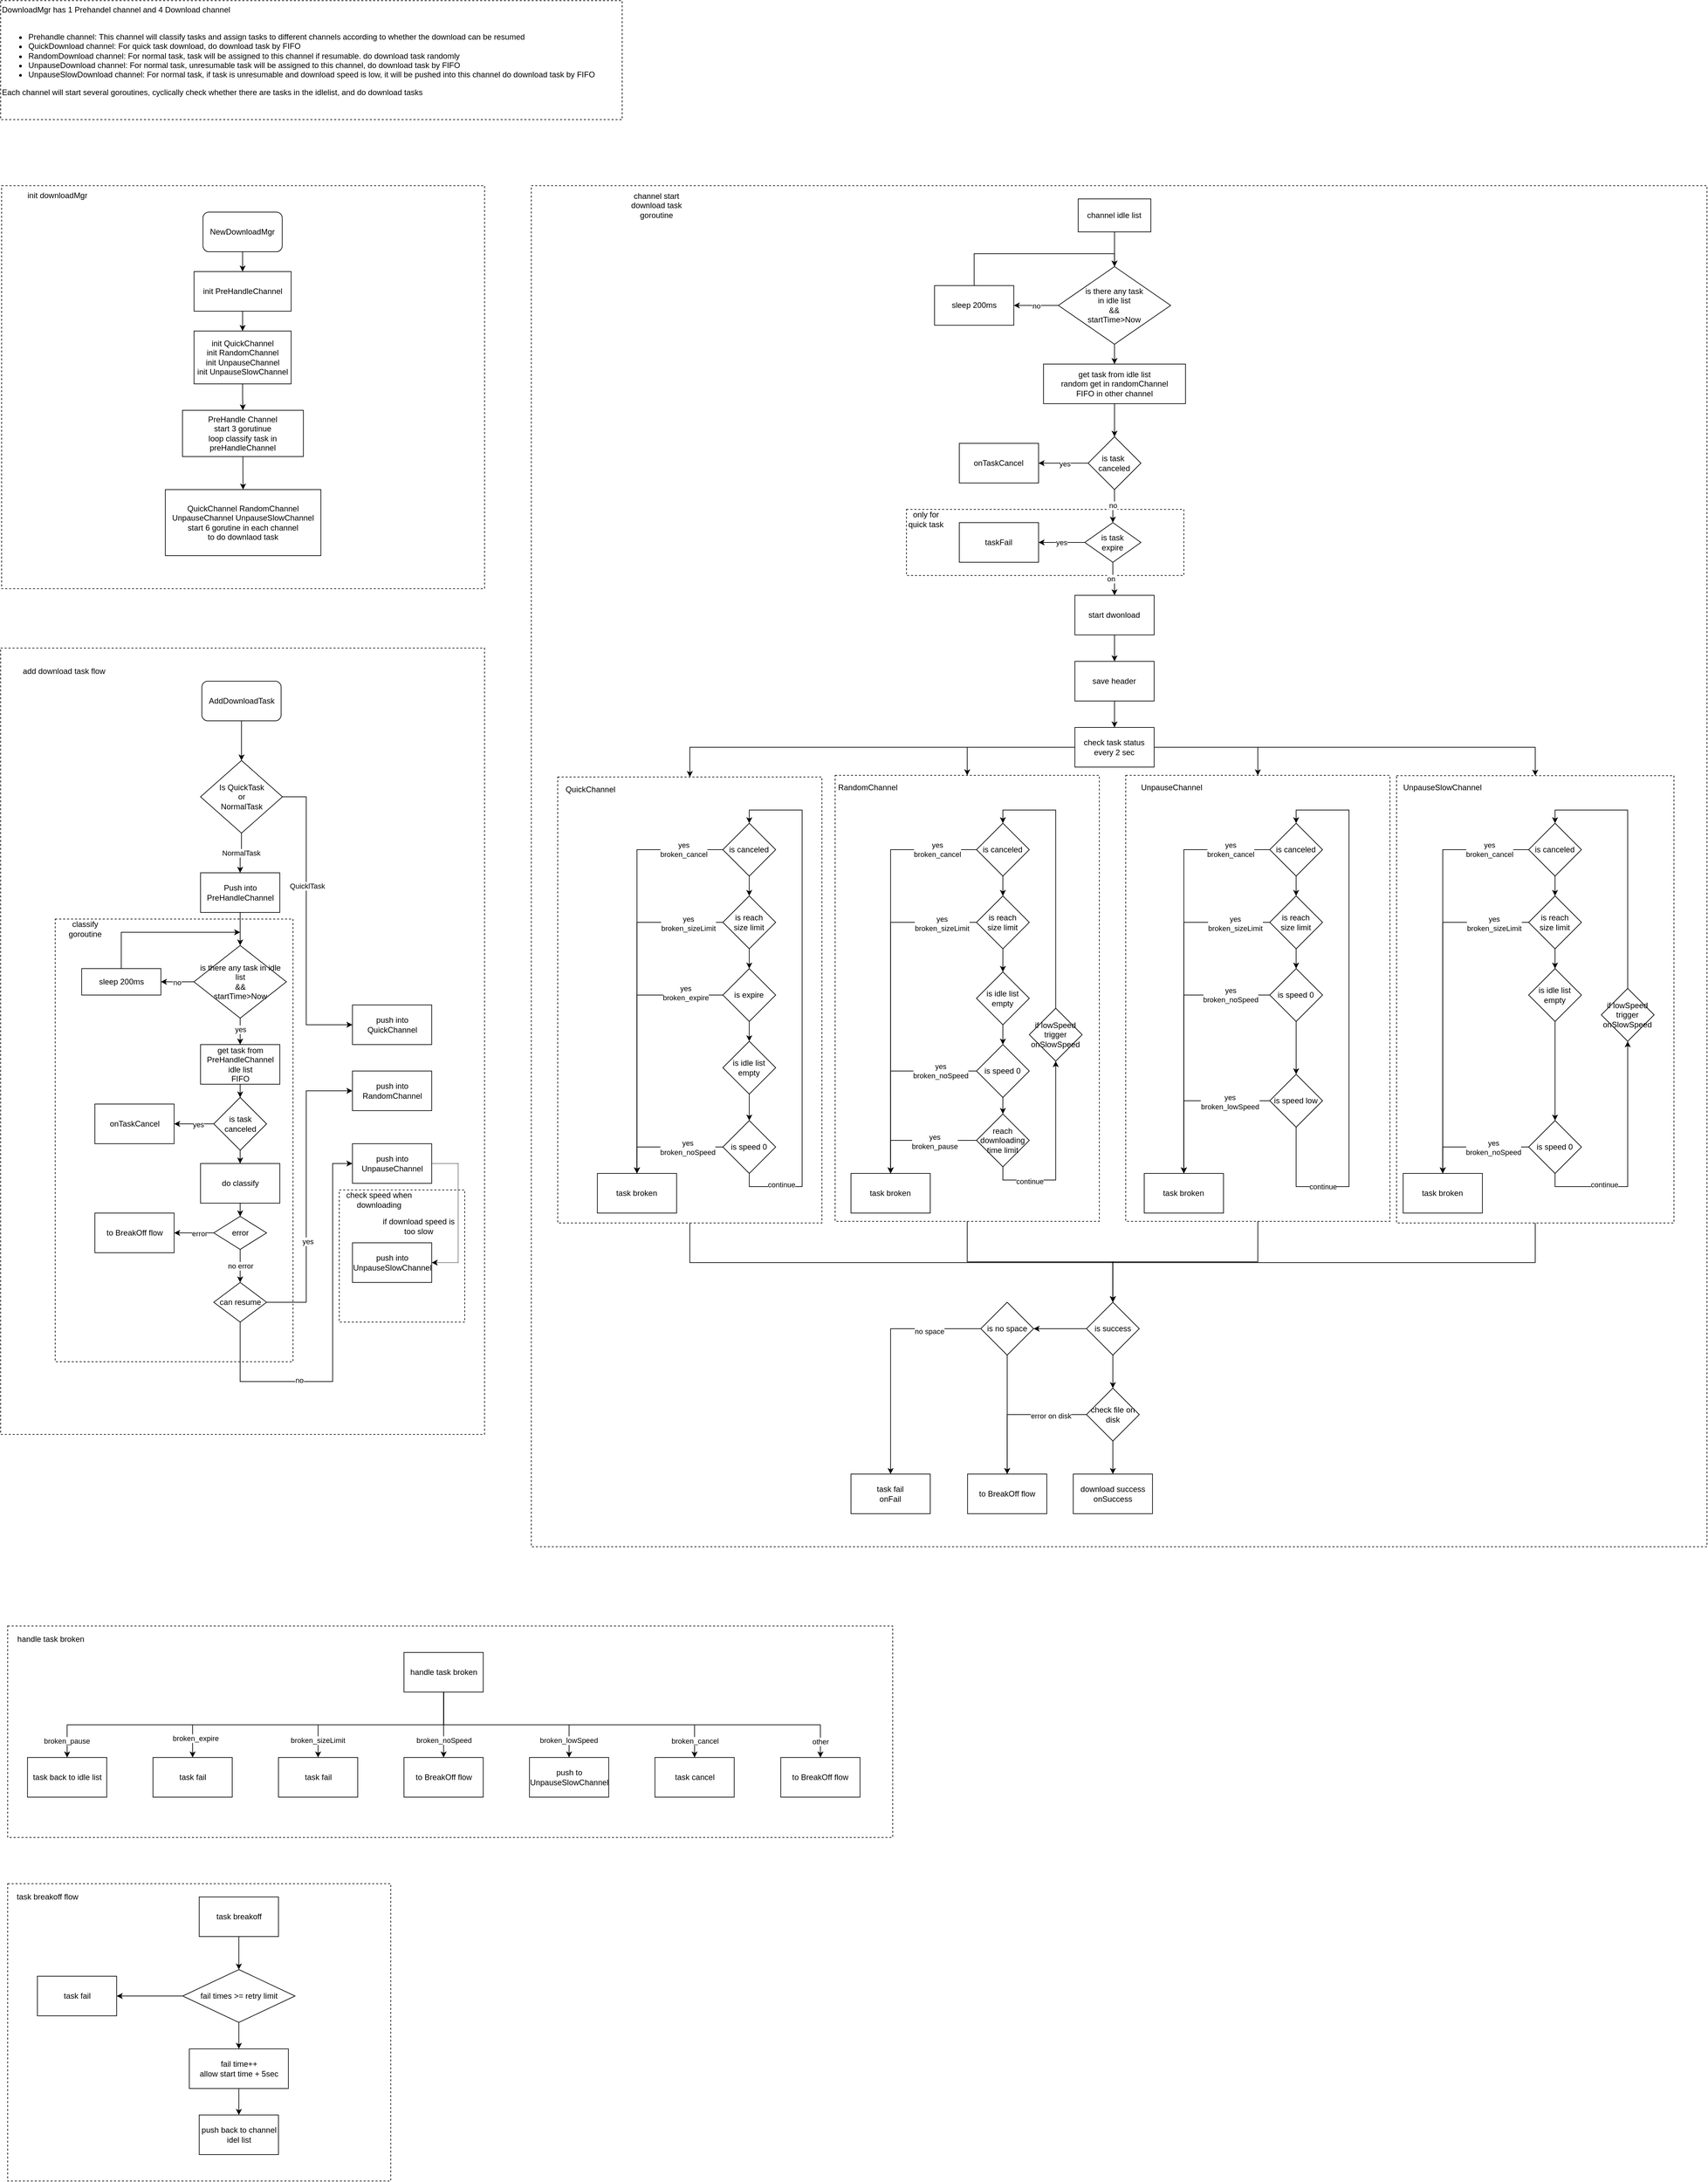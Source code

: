 <mxfile version="15.5.4" type="embed"><diagram id="C5RBs43oDa-KdzZeNtuy" name="Page-1"><mxGraphModel dx="1126" dy="687" grid="1" gridSize="10" guides="1" tooltips="1" connect="1" arrows="1" fold="1" page="1" pageScale="1" pageWidth="3300" pageHeight="4681" background="none" math="0" shadow="0"><root><mxCell id="WIyWlLk6GJQsqaUBKTNV-0"/><mxCell id="WIyWlLk6GJQsqaUBKTNV-1" parent="WIyWlLk6GJQsqaUBKTNV-0"/><mxCell id="hy8ncsl_hrlQ7l1LEnPW-343" value="" style="rounded=0;whiteSpace=wrap;html=1;glass=0;strokeColor=default;fillColor=none;dashed=1;" parent="WIyWlLk6GJQsqaUBKTNV-1" vertex="1"><mxGeometry x="130.63" y="2960" width="580" height="450" as="geometry"/></mxCell><mxCell id="hy8ncsl_hrlQ7l1LEnPW-331" value="" style="rounded=0;whiteSpace=wrap;html=1;glass=0;strokeColor=default;fillColor=none;dashed=1;" parent="WIyWlLk6GJQsqaUBKTNV-1" vertex="1"><mxGeometry x="130.63" y="2570" width="1340" height="320" as="geometry"/></mxCell><mxCell id="hy8ncsl_hrlQ7l1LEnPW-282" value="" style="rounded=0;whiteSpace=wrap;html=1;glass=0;dashed=1;strokeColor=default;fillColor=none;" parent="WIyWlLk6GJQsqaUBKTNV-1" vertex="1"><mxGeometry x="923.43" y="390" width="1780" height="2060" as="geometry"/></mxCell><mxCell id="hy8ncsl_hrlQ7l1LEnPW-293" style="edgeStyle=orthogonalEdgeStyle;rounded=0;orthogonalLoop=1;jettySize=auto;html=1;exitX=0.5;exitY=1;exitDx=0;exitDy=0;entryX=0.5;entryY=0;entryDx=0;entryDy=0;" parent="WIyWlLk6GJQsqaUBKTNV-1" source="hy8ncsl_hrlQ7l1LEnPW-269" target="hy8ncsl_hrlQ7l1LEnPW-284" edge="1"><mxGeometry relative="1" as="geometry"><Array as="points"><mxPoint x="1163.43" y="2020"/><mxPoint x="1804.43" y="2020"/></Array></mxGeometry></mxCell><mxCell id="hy8ncsl_hrlQ7l1LEnPW-269" value="" style="rounded=0;whiteSpace=wrap;html=1;glass=0;strokeColor=default;fillColor=none;dashed=1;" parent="WIyWlLk6GJQsqaUBKTNV-1" vertex="1"><mxGeometry x="963.43" y="1285" width="400" height="675" as="geometry"/></mxCell><mxCell id="hy8ncsl_hrlQ7l1LEnPW-115" value="" style="rounded=0;whiteSpace=wrap;html=1;glass=0;strokeColor=default;fillColor=none;dashed=1;" parent="WIyWlLk6GJQsqaUBKTNV-1" vertex="1"><mxGeometry x="1491.43" y="880" width="420" height="100" as="geometry"/></mxCell><mxCell id="hy8ncsl_hrlQ7l1LEnPW-13" value="" style="rounded=0;whiteSpace=wrap;html=1;fillColor=none;dashed=1;glass=0;" parent="WIyWlLk6GJQsqaUBKTNV-1" vertex="1"><mxGeometry x="120" y="1090" width="732.63" height="1190" as="geometry"/></mxCell><mxCell id="hy8ncsl_hrlQ7l1LEnPW-83" value="" style="rounded=0;whiteSpace=wrap;html=1;glass=0;dashed=1;strokeColor=default;fillColor=none;" parent="WIyWlLk6GJQsqaUBKTNV-1" vertex="1"><mxGeometry x="632.63" y="1910" width="190" height="200" as="geometry"/></mxCell><mxCell id="hy8ncsl_hrlQ7l1LEnPW-77" value="" style="rounded=0;whiteSpace=wrap;html=1;glass=0;strokeColor=default;fillColor=none;dashed=1;" parent="WIyWlLk6GJQsqaUBKTNV-1" vertex="1"><mxGeometry x="202.63" y="1500" width="360" height="670" as="geometry"/></mxCell><mxCell id="hy8ncsl_hrlQ7l1LEnPW-34" value="" style="rounded=0;whiteSpace=wrap;html=1;fillColor=none;dashed=1;glass=0;" parent="WIyWlLk6GJQsqaUBKTNV-1" vertex="1"><mxGeometry x="121.43" y="390" width="731.25" height="610" as="geometry"/></mxCell><mxCell id="hy8ncsl_hrlQ7l1LEnPW-7" value="" style="edgeStyle=orthogonalEdgeStyle;rounded=0;orthogonalLoop=1;jettySize=auto;html=1;" parent="WIyWlLk6GJQsqaUBKTNV-1" source="hy8ncsl_hrlQ7l1LEnPW-5" target="hy8ncsl_hrlQ7l1LEnPW-6" edge="1"><mxGeometry relative="1" as="geometry"/></mxCell><mxCell id="hy8ncsl_hrlQ7l1LEnPW-5" value="AddDownloadTask" style="rounded=1;whiteSpace=wrap;html=1;" parent="WIyWlLk6GJQsqaUBKTNV-1" vertex="1"><mxGeometry x="424.63" y="1140" width="120" height="60" as="geometry"/></mxCell><mxCell id="hy8ncsl_hrlQ7l1LEnPW-9" value="NormalTask" style="edgeStyle=orthogonalEdgeStyle;rounded=0;orthogonalLoop=1;jettySize=auto;html=1;" parent="WIyWlLk6GJQsqaUBKTNV-1" source="hy8ncsl_hrlQ7l1LEnPW-6" target="hy8ncsl_hrlQ7l1LEnPW-8" edge="1"><mxGeometry relative="1" as="geometry"/></mxCell><mxCell id="hy8ncsl_hrlQ7l1LEnPW-11" value="" style="edgeStyle=orthogonalEdgeStyle;rounded=0;orthogonalLoop=1;jettySize=auto;html=1;" parent="WIyWlLk6GJQsqaUBKTNV-1" source="hy8ncsl_hrlQ7l1LEnPW-6" target="hy8ncsl_hrlQ7l1LEnPW-10" edge="1"><mxGeometry relative="1" as="geometry"><Array as="points"><mxPoint x="582.63" y="1315"/><mxPoint x="582.63" y="1660"/></Array></mxGeometry></mxCell><mxCell id="hy8ncsl_hrlQ7l1LEnPW-12" value="QuicklTask" style="edgeLabel;html=1;align=center;verticalAlign=middle;resizable=0;points=[];" parent="hy8ncsl_hrlQ7l1LEnPW-11" vertex="1" connectable="0"><mxGeometry y="1" relative="1" as="geometry"><mxPoint y="-55" as="offset"/></mxGeometry></mxCell><mxCell id="hy8ncsl_hrlQ7l1LEnPW-6" value="Is QuickTask&lt;br&gt;or&lt;br&gt;NormalTask" style="rhombus;whiteSpace=wrap;html=1;rounded=0;" parent="WIyWlLk6GJQsqaUBKTNV-1" vertex="1"><mxGeometry x="422.63" y="1260" width="124" height="110" as="geometry"/></mxCell><mxCell id="hy8ncsl_hrlQ7l1LEnPW-41" value="" style="edgeStyle=orthogonalEdgeStyle;rounded=0;orthogonalLoop=1;jettySize=auto;html=1;" parent="WIyWlLk6GJQsqaUBKTNV-1" source="hy8ncsl_hrlQ7l1LEnPW-8" target="hy8ncsl_hrlQ7l1LEnPW-40" edge="1"><mxGeometry relative="1" as="geometry"/></mxCell><mxCell id="hy8ncsl_hrlQ7l1LEnPW-8" value="Push into PreHandleChannel" style="whiteSpace=wrap;html=1;rounded=0;" parent="WIyWlLk6GJQsqaUBKTNV-1" vertex="1"><mxGeometry x="422.63" y="1430" width="120" height="60" as="geometry"/></mxCell><mxCell id="hy8ncsl_hrlQ7l1LEnPW-10" value="push into QuickChannel" style="whiteSpace=wrap;html=1;rounded=0;" parent="WIyWlLk6GJQsqaUBKTNV-1" vertex="1"><mxGeometry x="652.63" y="1630" width="120" height="60" as="geometry"/></mxCell><mxCell id="hy8ncsl_hrlQ7l1LEnPW-14" value="add download task flow" style="text;html=1;strokeColor=none;fillColor=none;align=center;verticalAlign=middle;whiteSpace=wrap;rounded=0;glass=0;dashed=1;" parent="WIyWlLk6GJQsqaUBKTNV-1" vertex="1"><mxGeometry x="130.63" y="1110" width="170" height="30" as="geometry"/></mxCell><mxCell id="hy8ncsl_hrlQ7l1LEnPW-17" value="" style="edgeStyle=orthogonalEdgeStyle;rounded=0;orthogonalLoop=1;jettySize=auto;html=1;" parent="WIyWlLk6GJQsqaUBKTNV-1" source="hy8ncsl_hrlQ7l1LEnPW-15" target="hy8ncsl_hrlQ7l1LEnPW-16" edge="1"><mxGeometry relative="1" as="geometry"/></mxCell><mxCell id="hy8ncsl_hrlQ7l1LEnPW-15" value="NewDownloadMgr" style="rounded=1;whiteSpace=wrap;html=1;glass=0;fillColor=none;strokeColor=default;" parent="WIyWlLk6GJQsqaUBKTNV-1" vertex="1"><mxGeometry x="426.31" y="430" width="120" height="60" as="geometry"/></mxCell><mxCell id="hy8ncsl_hrlQ7l1LEnPW-21" value="" style="edgeStyle=orthogonalEdgeStyle;rounded=0;orthogonalLoop=1;jettySize=auto;html=1;" parent="WIyWlLk6GJQsqaUBKTNV-1" source="hy8ncsl_hrlQ7l1LEnPW-16" target="hy8ncsl_hrlQ7l1LEnPW-20" edge="1"><mxGeometry relative="1" as="geometry"/></mxCell><mxCell id="hy8ncsl_hrlQ7l1LEnPW-16" value="init PreHandleChannel" style="whiteSpace=wrap;html=1;fillColor=none;rounded=0;glass=0;" parent="WIyWlLk6GJQsqaUBKTNV-1" vertex="1"><mxGeometry x="412.81" y="520" width="147" height="60" as="geometry"/></mxCell><mxCell id="hy8ncsl_hrlQ7l1LEnPW-31" value="" style="edgeStyle=orthogonalEdgeStyle;rounded=0;orthogonalLoop=1;jettySize=auto;html=1;" parent="WIyWlLk6GJQsqaUBKTNV-1" source="hy8ncsl_hrlQ7l1LEnPW-20" target="hy8ncsl_hrlQ7l1LEnPW-30" edge="1"><mxGeometry relative="1" as="geometry"/></mxCell><mxCell id="hy8ncsl_hrlQ7l1LEnPW-20" value="init QuickChannel&lt;br&gt;init RandomChannel&lt;br&gt;init UnpauseChannel&lt;br&gt;init UnpauseSlowChannel" style="whiteSpace=wrap;html=1;fillColor=none;rounded=0;glass=0;" parent="WIyWlLk6GJQsqaUBKTNV-1" vertex="1"><mxGeometry x="412.81" y="610" width="147" height="80" as="geometry"/></mxCell><mxCell id="hy8ncsl_hrlQ7l1LEnPW-33" value="" style="edgeStyle=orthogonalEdgeStyle;rounded=0;orthogonalLoop=1;jettySize=auto;html=1;" parent="WIyWlLk6GJQsqaUBKTNV-1" source="hy8ncsl_hrlQ7l1LEnPW-30" target="hy8ncsl_hrlQ7l1LEnPW-32" edge="1"><mxGeometry relative="1" as="geometry"/></mxCell><mxCell id="hy8ncsl_hrlQ7l1LEnPW-30" value="PreHandle Channel&lt;br&gt;start 3 gorutinue&lt;br&gt;loop classify task in preHandleChannel" style="whiteSpace=wrap;html=1;fillColor=none;rounded=0;glass=0;" parent="WIyWlLk6GJQsqaUBKTNV-1" vertex="1"><mxGeometry x="395.31" y="730" width="183" height="70" as="geometry"/></mxCell><mxCell id="hy8ncsl_hrlQ7l1LEnPW-32" value="QuickChannel RandomChannel UnpauseChannel UnpauseSlowChannel&lt;br&gt;start 6 gorutine in each channel&lt;br&gt;to do downlaod task" style="whiteSpace=wrap;html=1;fillColor=none;rounded=0;glass=0;" parent="WIyWlLk6GJQsqaUBKTNV-1" vertex="1"><mxGeometry x="369.31" y="850" width="235.5" height="100" as="geometry"/></mxCell><mxCell id="hy8ncsl_hrlQ7l1LEnPW-35" value="init downloadMgr" style="text;html=1;strokeColor=none;fillColor=none;align=center;verticalAlign=middle;whiteSpace=wrap;rounded=0;glass=0;dashed=1;" parent="WIyWlLk6GJQsqaUBKTNV-1" vertex="1"><mxGeometry x="121.43" y="390" width="170" height="30" as="geometry"/></mxCell><mxCell id="hy8ncsl_hrlQ7l1LEnPW-51" value="" style="edgeStyle=orthogonalEdgeStyle;rounded=0;orthogonalLoop=1;jettySize=auto;html=1;" parent="WIyWlLk6GJQsqaUBKTNV-1" source="hy8ncsl_hrlQ7l1LEnPW-38" target="hy8ncsl_hrlQ7l1LEnPW-50" edge="1"><mxGeometry relative="1" as="geometry"/></mxCell><mxCell id="hy8ncsl_hrlQ7l1LEnPW-38" value="get task from PreHandleChannel idle list&lt;br&gt;FIFO" style="whiteSpace=wrap;html=1;rounded=0;" parent="WIyWlLk6GJQsqaUBKTNV-1" vertex="1"><mxGeometry x="422.63" y="1690" width="120" height="60" as="geometry"/></mxCell><mxCell id="hy8ncsl_hrlQ7l1LEnPW-43" value="" style="edgeStyle=orthogonalEdgeStyle;rounded=0;orthogonalLoop=1;jettySize=auto;html=1;" parent="WIyWlLk6GJQsqaUBKTNV-1" source="hy8ncsl_hrlQ7l1LEnPW-40" target="hy8ncsl_hrlQ7l1LEnPW-42" edge="1"><mxGeometry relative="1" as="geometry"/></mxCell><mxCell id="hy8ncsl_hrlQ7l1LEnPW-44" value="no" style="edgeLabel;html=1;align=center;verticalAlign=middle;resizable=0;points=[];" parent="hy8ncsl_hrlQ7l1LEnPW-43" vertex="1" connectable="0"><mxGeometry x="0.035" y="1" relative="1" as="geometry"><mxPoint as="offset"/></mxGeometry></mxCell><mxCell id="hy8ncsl_hrlQ7l1LEnPW-48" style="edgeStyle=orthogonalEdgeStyle;rounded=0;orthogonalLoop=1;jettySize=auto;html=1;" parent="WIyWlLk6GJQsqaUBKTNV-1" source="hy8ncsl_hrlQ7l1LEnPW-40" target="hy8ncsl_hrlQ7l1LEnPW-38" edge="1"><mxGeometry relative="1" as="geometry"><Array as="points"><mxPoint x="482.63" y="1740"/></Array></mxGeometry></mxCell><mxCell id="hy8ncsl_hrlQ7l1LEnPW-49" value="yes" style="edgeLabel;html=1;align=center;verticalAlign=middle;resizable=0;points=[];" parent="hy8ncsl_hrlQ7l1LEnPW-48" vertex="1" connectable="0"><mxGeometry x="-0.16" relative="1" as="geometry"><mxPoint as="offset"/></mxGeometry></mxCell><mxCell id="hy8ncsl_hrlQ7l1LEnPW-40" value="is there any task in idle list&lt;br&gt;&amp;amp;&amp;amp;&lt;br&gt;startTime&amp;gt;Now" style="rhombus;whiteSpace=wrap;html=1;rounded=0;" parent="WIyWlLk6GJQsqaUBKTNV-1" vertex="1"><mxGeometry x="412.63" y="1540" width="140" height="110" as="geometry"/></mxCell><mxCell id="hy8ncsl_hrlQ7l1LEnPW-47" style="edgeStyle=orthogonalEdgeStyle;rounded=0;orthogonalLoop=1;jettySize=auto;html=1;" parent="WIyWlLk6GJQsqaUBKTNV-1" source="hy8ncsl_hrlQ7l1LEnPW-42" edge="1"><mxGeometry relative="1" as="geometry"><mxPoint x="482.63" y="1520" as="targetPoint"/><Array as="points"><mxPoint x="302.63" y="1520"/></Array></mxGeometry></mxCell><mxCell id="hy8ncsl_hrlQ7l1LEnPW-42" value="sleep 200ms" style="whiteSpace=wrap;html=1;rounded=0;" parent="WIyWlLk6GJQsqaUBKTNV-1" vertex="1"><mxGeometry x="242.63" y="1575" width="120" height="40" as="geometry"/></mxCell><mxCell id="hy8ncsl_hrlQ7l1LEnPW-54" value="" style="edgeStyle=orthogonalEdgeStyle;rounded=0;orthogonalLoop=1;jettySize=auto;html=1;" parent="WIyWlLk6GJQsqaUBKTNV-1" source="hy8ncsl_hrlQ7l1LEnPW-50" target="hy8ncsl_hrlQ7l1LEnPW-53" edge="1"><mxGeometry relative="1" as="geometry"/></mxCell><mxCell id="hy8ncsl_hrlQ7l1LEnPW-56" value="" style="edgeStyle=orthogonalEdgeStyle;rounded=0;orthogonalLoop=1;jettySize=auto;html=1;" parent="WIyWlLk6GJQsqaUBKTNV-1" source="hy8ncsl_hrlQ7l1LEnPW-50" target="hy8ncsl_hrlQ7l1LEnPW-55" edge="1"><mxGeometry relative="1" as="geometry"/></mxCell><mxCell id="hy8ncsl_hrlQ7l1LEnPW-108" value="yes" style="edgeLabel;html=1;align=center;verticalAlign=middle;resizable=0;points=[];" parent="hy8ncsl_hrlQ7l1LEnPW-56" vertex="1" connectable="0"><mxGeometry x="-0.233" y="1" relative="1" as="geometry"><mxPoint x="-1" as="offset"/></mxGeometry></mxCell><mxCell id="hy8ncsl_hrlQ7l1LEnPW-50" value="is task canceled" style="rhombus;whiteSpace=wrap;html=1;rounded=0;" parent="WIyWlLk6GJQsqaUBKTNV-1" vertex="1"><mxGeometry x="442.63" y="1770" width="80" height="80" as="geometry"/></mxCell><mxCell id="hy8ncsl_hrlQ7l1LEnPW-58" value="" style="edgeStyle=orthogonalEdgeStyle;rounded=0;orthogonalLoop=1;jettySize=auto;html=1;" parent="WIyWlLk6GJQsqaUBKTNV-1" source="hy8ncsl_hrlQ7l1LEnPW-53" target="hy8ncsl_hrlQ7l1LEnPW-57" edge="1"><mxGeometry relative="1" as="geometry"/></mxCell><mxCell id="hy8ncsl_hrlQ7l1LEnPW-53" value="do classify" style="whiteSpace=wrap;html=1;rounded=0;" parent="WIyWlLk6GJQsqaUBKTNV-1" vertex="1"><mxGeometry x="422.63" y="1870" width="120" height="60" as="geometry"/></mxCell><mxCell id="hy8ncsl_hrlQ7l1LEnPW-55" value="onTaskCancel" style="whiteSpace=wrap;html=1;rounded=0;" parent="WIyWlLk6GJQsqaUBKTNV-1" vertex="1"><mxGeometry x="262.63" y="1780" width="120" height="60" as="geometry"/></mxCell><mxCell id="hy8ncsl_hrlQ7l1LEnPW-62" value="" style="edgeStyle=orthogonalEdgeStyle;rounded=0;orthogonalLoop=1;jettySize=auto;html=1;" parent="WIyWlLk6GJQsqaUBKTNV-1" source="hy8ncsl_hrlQ7l1LEnPW-57" target="hy8ncsl_hrlQ7l1LEnPW-61" edge="1"><mxGeometry relative="1" as="geometry"/></mxCell><mxCell id="hy8ncsl_hrlQ7l1LEnPW-63" value="error" style="edgeLabel;html=1;align=center;verticalAlign=middle;resizable=0;points=[];" parent="hy8ncsl_hrlQ7l1LEnPW-62" vertex="1" connectable="0"><mxGeometry x="-0.26" y="1" relative="1" as="geometry"><mxPoint as="offset"/></mxGeometry></mxCell><mxCell id="hy8ncsl_hrlQ7l1LEnPW-68" value="no error" style="edgeStyle=orthogonalEdgeStyle;rounded=0;orthogonalLoop=1;jettySize=auto;html=1;" parent="WIyWlLk6GJQsqaUBKTNV-1" source="hy8ncsl_hrlQ7l1LEnPW-57" target="hy8ncsl_hrlQ7l1LEnPW-67" edge="1"><mxGeometry relative="1" as="geometry"/></mxCell><mxCell id="hy8ncsl_hrlQ7l1LEnPW-57" value="error" style="rhombus;whiteSpace=wrap;html=1;rounded=0;" parent="WIyWlLk6GJQsqaUBKTNV-1" vertex="1"><mxGeometry x="442.63" y="1950" width="80" height="50" as="geometry"/></mxCell><mxCell id="hy8ncsl_hrlQ7l1LEnPW-61" value="to BreakOff flow" style="whiteSpace=wrap;html=1;rounded=0;" parent="WIyWlLk6GJQsqaUBKTNV-1" vertex="1"><mxGeometry x="262.63" y="1945" width="120" height="60" as="geometry"/></mxCell><mxCell id="hy8ncsl_hrlQ7l1LEnPW-70" value="" style="edgeStyle=orthogonalEdgeStyle;rounded=0;orthogonalLoop=1;jettySize=auto;html=1;" parent="WIyWlLk6GJQsqaUBKTNV-1" source="hy8ncsl_hrlQ7l1LEnPW-67" target="hy8ncsl_hrlQ7l1LEnPW-69" edge="1"><mxGeometry relative="1" as="geometry"><Array as="points"><mxPoint x="582.63" y="2080"/><mxPoint x="582.63" y="1760"/></Array></mxGeometry></mxCell><mxCell id="hy8ncsl_hrlQ7l1LEnPW-73" value="yes" style="edgeLabel;html=1;align=center;verticalAlign=middle;resizable=0;points=[];" parent="hy8ncsl_hrlQ7l1LEnPW-70" vertex="1" connectable="0"><mxGeometry x="-0.325" y="-2" relative="1" as="geometry"><mxPoint as="offset"/></mxGeometry></mxCell><mxCell id="hy8ncsl_hrlQ7l1LEnPW-72" value="" style="edgeStyle=orthogonalEdgeStyle;rounded=0;orthogonalLoop=1;jettySize=auto;html=1;" parent="WIyWlLk6GJQsqaUBKTNV-1" source="hy8ncsl_hrlQ7l1LEnPW-67" target="hy8ncsl_hrlQ7l1LEnPW-71" edge="1"><mxGeometry relative="1" as="geometry"><Array as="points"><mxPoint x="482.63" y="2200"/><mxPoint x="622.63" y="2200"/><mxPoint x="622.63" y="1870"/></Array></mxGeometry></mxCell><mxCell id="hy8ncsl_hrlQ7l1LEnPW-74" value="no" style="edgeLabel;html=1;align=center;verticalAlign=middle;resizable=0;points=[];" parent="hy8ncsl_hrlQ7l1LEnPW-72" vertex="1" connectable="0"><mxGeometry x="-0.394" y="2" relative="1" as="geometry"><mxPoint as="offset"/></mxGeometry></mxCell><mxCell id="hy8ncsl_hrlQ7l1LEnPW-67" value="can resume" style="rhombus;whiteSpace=wrap;html=1;rounded=0;" parent="WIyWlLk6GJQsqaUBKTNV-1" vertex="1"><mxGeometry x="442.63" y="2050" width="80" height="60" as="geometry"/></mxCell><mxCell id="hy8ncsl_hrlQ7l1LEnPW-69" value="push into RandomChannel" style="whiteSpace=wrap;html=1;rounded=0;" parent="WIyWlLk6GJQsqaUBKTNV-1" vertex="1"><mxGeometry x="652.63" y="1730" width="120" height="60" as="geometry"/></mxCell><mxCell id="hy8ncsl_hrlQ7l1LEnPW-80" value="" style="edgeStyle=orthogonalEdgeStyle;rounded=0;orthogonalLoop=1;jettySize=auto;html=1;dashed=1;dashPattern=1 1;" parent="WIyWlLk6GJQsqaUBKTNV-1" source="hy8ncsl_hrlQ7l1LEnPW-71" target="hy8ncsl_hrlQ7l1LEnPW-79" edge="1"><mxGeometry relative="1" as="geometry"><Array as="points"><mxPoint x="812.63" y="1870"/><mxPoint x="812.63" y="2020"/></Array></mxGeometry></mxCell><mxCell id="hy8ncsl_hrlQ7l1LEnPW-71" value="push into&lt;br&gt;UnpauseChannel" style="whiteSpace=wrap;html=1;rounded=0;" parent="WIyWlLk6GJQsqaUBKTNV-1" vertex="1"><mxGeometry x="652.63" y="1840" width="120" height="60" as="geometry"/></mxCell><mxCell id="hy8ncsl_hrlQ7l1LEnPW-78" value="classify goroutine" style="text;html=1;strokeColor=none;fillColor=none;align=center;verticalAlign=middle;whiteSpace=wrap;rounded=0;glass=0;dashed=1;" parent="WIyWlLk6GJQsqaUBKTNV-1" vertex="1"><mxGeometry x="202.63" y="1500" width="90" height="30" as="geometry"/></mxCell><mxCell id="hy8ncsl_hrlQ7l1LEnPW-79" value="push into UnpauseSlowChannel" style="whiteSpace=wrap;html=1;rounded=0;" parent="WIyWlLk6GJQsqaUBKTNV-1" vertex="1"><mxGeometry x="652.63" y="1990" width="120" height="60" as="geometry"/></mxCell><mxCell id="hy8ncsl_hrlQ7l1LEnPW-81" value="if download speed is too slow" style="rounded=0;whiteSpace=wrap;html=1;glass=0;dashed=1;strokeColor=none;fillColor=none;" parent="WIyWlLk6GJQsqaUBKTNV-1" vertex="1"><mxGeometry x="692.63" y="1950" width="120" height="30" as="geometry"/></mxCell><mxCell id="hy8ncsl_hrlQ7l1LEnPW-84" value="check speed when downloading" style="text;html=1;strokeColor=none;fillColor=none;align=center;verticalAlign=middle;whiteSpace=wrap;rounded=0;glass=0;dashed=1;" parent="WIyWlLk6GJQsqaUBKTNV-1" vertex="1"><mxGeometry x="632.63" y="1910" width="120" height="30" as="geometry"/></mxCell><mxCell id="hy8ncsl_hrlQ7l1LEnPW-87" value="" style="edgeStyle=orthogonalEdgeStyle;rounded=0;orthogonalLoop=1;jettySize=auto;html=1;" parent="WIyWlLk6GJQsqaUBKTNV-1" source="hy8ncsl_hrlQ7l1LEnPW-85" target="hy8ncsl_hrlQ7l1LEnPW-86" edge="1"><mxGeometry relative="1" as="geometry"/></mxCell><mxCell id="hy8ncsl_hrlQ7l1LEnPW-85" value="channel idle list" style="rounded=0;whiteSpace=wrap;html=1;glass=0;strokeColor=default;fillColor=none;" parent="WIyWlLk6GJQsqaUBKTNV-1" vertex="1"><mxGeometry x="1751.43" y="410" width="110" height="50" as="geometry"/></mxCell><mxCell id="hy8ncsl_hrlQ7l1LEnPW-90" value="" style="edgeStyle=orthogonalEdgeStyle;rounded=0;orthogonalLoop=1;jettySize=auto;html=1;" parent="WIyWlLk6GJQsqaUBKTNV-1" source="hy8ncsl_hrlQ7l1LEnPW-86" target="hy8ncsl_hrlQ7l1LEnPW-89" edge="1"><mxGeometry relative="1" as="geometry"/></mxCell><mxCell id="hy8ncsl_hrlQ7l1LEnPW-96" value="no" style="edgeLabel;html=1;align=center;verticalAlign=middle;resizable=0;points=[];" parent="hy8ncsl_hrlQ7l1LEnPW-90" vertex="1" connectable="0"><mxGeometry x="-0.032" relative="1" as="geometry"><mxPoint x="-1" as="offset"/></mxGeometry></mxCell><mxCell id="hy8ncsl_hrlQ7l1LEnPW-95" value="" style="edgeStyle=orthogonalEdgeStyle;rounded=0;orthogonalLoop=1;jettySize=auto;html=1;" parent="WIyWlLk6GJQsqaUBKTNV-1" source="hy8ncsl_hrlQ7l1LEnPW-86" target="hy8ncsl_hrlQ7l1LEnPW-94" edge="1"><mxGeometry relative="1" as="geometry"/></mxCell><mxCell id="hy8ncsl_hrlQ7l1LEnPW-86" value="is there any task &lt;br&gt;in idle list&lt;br&gt;&amp;amp;&amp;amp;&lt;br&gt;startTime&amp;gt;Now" style="rhombus;whiteSpace=wrap;html=1;fillColor=none;rounded=0;glass=0;" parent="WIyWlLk6GJQsqaUBKTNV-1" vertex="1"><mxGeometry x="1721.43" y="512.5" width="170" height="117.5" as="geometry"/></mxCell><mxCell id="hy8ncsl_hrlQ7l1LEnPW-93" style="edgeStyle=orthogonalEdgeStyle;rounded=0;orthogonalLoop=1;jettySize=auto;html=1;entryX=0.5;entryY=0;entryDx=0;entryDy=0;" parent="WIyWlLk6GJQsqaUBKTNV-1" source="hy8ncsl_hrlQ7l1LEnPW-89" target="hy8ncsl_hrlQ7l1LEnPW-86" edge="1"><mxGeometry relative="1" as="geometry"><Array as="points"><mxPoint x="1594.43" y="493"/><mxPoint x="1806.43" y="493"/></Array></mxGeometry></mxCell><mxCell id="hy8ncsl_hrlQ7l1LEnPW-89" value="sleep 200ms" style="whiteSpace=wrap;html=1;fillColor=none;rounded=0;glass=0;" parent="WIyWlLk6GJQsqaUBKTNV-1" vertex="1"><mxGeometry x="1533.93" y="541.25" width="120" height="60" as="geometry"/></mxCell><mxCell id="hy8ncsl_hrlQ7l1LEnPW-101" value="" style="edgeStyle=orthogonalEdgeStyle;rounded=0;orthogonalLoop=1;jettySize=auto;html=1;" parent="WIyWlLk6GJQsqaUBKTNV-1" source="hy8ncsl_hrlQ7l1LEnPW-94" target="hy8ncsl_hrlQ7l1LEnPW-100" edge="1"><mxGeometry relative="1" as="geometry"/></mxCell><mxCell id="hy8ncsl_hrlQ7l1LEnPW-94" value="get task from idle list&lt;br&gt;random get in randomChannel&lt;br&gt;FIFO in other channel" style="whiteSpace=wrap;html=1;fillColor=none;rounded=0;glass=0;" parent="WIyWlLk6GJQsqaUBKTNV-1" vertex="1"><mxGeometry x="1698.93" y="660" width="215" height="60" as="geometry"/></mxCell><mxCell id="hy8ncsl_hrlQ7l1LEnPW-103" value="" style="edgeStyle=orthogonalEdgeStyle;rounded=0;orthogonalLoop=1;jettySize=auto;html=1;" parent="WIyWlLk6GJQsqaUBKTNV-1" source="hy8ncsl_hrlQ7l1LEnPW-100" target="hy8ncsl_hrlQ7l1LEnPW-102" edge="1"><mxGeometry relative="1" as="geometry"/></mxCell><mxCell id="hy8ncsl_hrlQ7l1LEnPW-106" value="yes" style="edgeLabel;html=1;align=center;verticalAlign=middle;resizable=0;points=[];" parent="hy8ncsl_hrlQ7l1LEnPW-103" vertex="1" connectable="0"><mxGeometry x="-0.08" y="1" relative="1" as="geometry"><mxPoint x="-1" as="offset"/></mxGeometry></mxCell><mxCell id="hy8ncsl_hrlQ7l1LEnPW-110" value="" style="edgeStyle=orthogonalEdgeStyle;rounded=0;orthogonalLoop=1;jettySize=auto;html=1;" parent="WIyWlLk6GJQsqaUBKTNV-1" source="hy8ncsl_hrlQ7l1LEnPW-100" target="hy8ncsl_hrlQ7l1LEnPW-109" edge="1"><mxGeometry relative="1" as="geometry"/></mxCell><mxCell id="hy8ncsl_hrlQ7l1LEnPW-113" value="no" style="edgeLabel;html=1;align=center;verticalAlign=middle;resizable=0;points=[];" parent="hy8ncsl_hrlQ7l1LEnPW-110" vertex="1" connectable="0"><mxGeometry x="-0.11" y="-3" relative="1" as="geometry"><mxPoint as="offset"/></mxGeometry></mxCell><mxCell id="hy8ncsl_hrlQ7l1LEnPW-100" value="is task&amp;nbsp;&lt;br&gt;canceled" style="rhombus;whiteSpace=wrap;html=1;fillColor=none;rounded=0;glass=0;" parent="WIyWlLk6GJQsqaUBKTNV-1" vertex="1"><mxGeometry x="1766.43" y="770" width="80" height="80" as="geometry"/></mxCell><mxCell id="hy8ncsl_hrlQ7l1LEnPW-102" value="onTaskCancel" style="whiteSpace=wrap;html=1;fillColor=none;rounded=0;glass=0;" parent="WIyWlLk6GJQsqaUBKTNV-1" vertex="1"><mxGeometry x="1571.43" y="780" width="120" height="60" as="geometry"/></mxCell><mxCell id="hy8ncsl_hrlQ7l1LEnPW-126" value="" style="edgeStyle=orthogonalEdgeStyle;rounded=0;orthogonalLoop=1;jettySize=auto;html=1;" parent="WIyWlLk6GJQsqaUBKTNV-1" source="hy8ncsl_hrlQ7l1LEnPW-104" target="hy8ncsl_hrlQ7l1LEnPW-125" edge="1"><mxGeometry relative="1" as="geometry"/></mxCell><mxCell id="hy8ncsl_hrlQ7l1LEnPW-104" value="start dwonload" style="whiteSpace=wrap;html=1;fillColor=none;rounded=0;glass=0;" parent="WIyWlLk6GJQsqaUBKTNV-1" vertex="1"><mxGeometry x="1746.43" y="1010" width="120" height="60" as="geometry"/></mxCell><mxCell id="hy8ncsl_hrlQ7l1LEnPW-112" style="edgeStyle=orthogonalEdgeStyle;rounded=0;orthogonalLoop=1;jettySize=auto;html=1;entryX=0.5;entryY=0;entryDx=0;entryDy=0;" parent="WIyWlLk6GJQsqaUBKTNV-1" source="hy8ncsl_hrlQ7l1LEnPW-109" target="hy8ncsl_hrlQ7l1LEnPW-104" edge="1"><mxGeometry relative="1" as="geometry"/></mxCell><mxCell id="hy8ncsl_hrlQ7l1LEnPW-114" value="on" style="edgeLabel;html=1;align=center;verticalAlign=middle;resizable=0;points=[];" parent="hy8ncsl_hrlQ7l1LEnPW-112" vertex="1" connectable="0"><mxGeometry x="-0.06" y="-3" relative="1" as="geometry"><mxPoint as="offset"/></mxGeometry></mxCell><mxCell id="hy8ncsl_hrlQ7l1LEnPW-122" value="yes" style="edgeStyle=orthogonalEdgeStyle;rounded=0;orthogonalLoop=1;jettySize=auto;html=1;" parent="WIyWlLk6GJQsqaUBKTNV-1" source="hy8ncsl_hrlQ7l1LEnPW-109" target="hy8ncsl_hrlQ7l1LEnPW-121" edge="1"><mxGeometry relative="1" as="geometry"/></mxCell><mxCell id="hy8ncsl_hrlQ7l1LEnPW-109" value="is task&lt;br&gt;expire" style="rhombus;whiteSpace=wrap;html=1;fillColor=none;rounded=0;glass=0;" parent="WIyWlLk6GJQsqaUBKTNV-1" vertex="1"><mxGeometry x="1761.43" y="900" width="85" height="60" as="geometry"/></mxCell><mxCell id="hy8ncsl_hrlQ7l1LEnPW-116" value="only for quick task" style="text;html=1;strokeColor=none;fillColor=none;align=center;verticalAlign=middle;whiteSpace=wrap;rounded=0;glass=0;dashed=1;" parent="WIyWlLk6GJQsqaUBKTNV-1" vertex="1"><mxGeometry x="1491.43" y="880" width="60" height="30" as="geometry"/></mxCell><mxCell id="hy8ncsl_hrlQ7l1LEnPW-121" value="taskFail" style="whiteSpace=wrap;html=1;fillColor=none;rounded=0;glass=0;" parent="WIyWlLk6GJQsqaUBKTNV-1" vertex="1"><mxGeometry x="1571.43" y="900" width="120" height="60" as="geometry"/></mxCell><mxCell id="hy8ncsl_hrlQ7l1LEnPW-124" value="channel start download task goroutine" style="text;html=1;strokeColor=none;fillColor=none;align=center;verticalAlign=middle;whiteSpace=wrap;rounded=0;glass=0;dashed=1;" parent="WIyWlLk6GJQsqaUBKTNV-1" vertex="1"><mxGeometry x="1053.43" y="390" width="120" height="60" as="geometry"/></mxCell><mxCell id="hy8ncsl_hrlQ7l1LEnPW-128" value="" style="edgeStyle=orthogonalEdgeStyle;rounded=0;orthogonalLoop=1;jettySize=auto;html=1;" parent="WIyWlLk6GJQsqaUBKTNV-1" source="hy8ncsl_hrlQ7l1LEnPW-125" target="hy8ncsl_hrlQ7l1LEnPW-127" edge="1"><mxGeometry relative="1" as="geometry"/></mxCell><mxCell id="hy8ncsl_hrlQ7l1LEnPW-125" value="save header" style="whiteSpace=wrap;html=1;fillColor=none;rounded=0;glass=0;" parent="WIyWlLk6GJQsqaUBKTNV-1" vertex="1"><mxGeometry x="1746.43" y="1110" width="120" height="60" as="geometry"/></mxCell><mxCell id="hy8ncsl_hrlQ7l1LEnPW-273" style="edgeStyle=orthogonalEdgeStyle;rounded=0;orthogonalLoop=1;jettySize=auto;html=1;exitX=0;exitY=0.5;exitDx=0;exitDy=0;entryX=0.5;entryY=0;entryDx=0;entryDy=0;" parent="WIyWlLk6GJQsqaUBKTNV-1" source="hy8ncsl_hrlQ7l1LEnPW-127" target="hy8ncsl_hrlQ7l1LEnPW-269" edge="1"><mxGeometry relative="1" as="geometry"/></mxCell><mxCell id="hy8ncsl_hrlQ7l1LEnPW-275" style="edgeStyle=orthogonalEdgeStyle;rounded=0;orthogonalLoop=1;jettySize=auto;html=1;exitX=0;exitY=0.5;exitDx=0;exitDy=0;entryX=0.5;entryY=0;entryDx=0;entryDy=0;" parent="WIyWlLk6GJQsqaUBKTNV-1" source="hy8ncsl_hrlQ7l1LEnPW-127" target="hy8ncsl_hrlQ7l1LEnPW-270" edge="1"><mxGeometry relative="1" as="geometry"/></mxCell><mxCell id="hy8ncsl_hrlQ7l1LEnPW-276" style="edgeStyle=orthogonalEdgeStyle;rounded=0;orthogonalLoop=1;jettySize=auto;html=1;exitX=1;exitY=0.5;exitDx=0;exitDy=0;entryX=0.5;entryY=0;entryDx=0;entryDy=0;" parent="WIyWlLk6GJQsqaUBKTNV-1" source="hy8ncsl_hrlQ7l1LEnPW-127" target="hy8ncsl_hrlQ7l1LEnPW-271" edge="1"><mxGeometry relative="1" as="geometry"/></mxCell><mxCell id="hy8ncsl_hrlQ7l1LEnPW-277" style="edgeStyle=orthogonalEdgeStyle;rounded=0;orthogonalLoop=1;jettySize=auto;html=1;exitX=1;exitY=0.5;exitDx=0;exitDy=0;entryX=0.5;entryY=0;entryDx=0;entryDy=0;" parent="WIyWlLk6GJQsqaUBKTNV-1" source="hy8ncsl_hrlQ7l1LEnPW-127" target="hy8ncsl_hrlQ7l1LEnPW-272" edge="1"><mxGeometry relative="1" as="geometry"/></mxCell><mxCell id="hy8ncsl_hrlQ7l1LEnPW-127" value="check task status every 2 sec" style="whiteSpace=wrap;html=1;fillColor=none;rounded=0;glass=0;" parent="WIyWlLk6GJQsqaUBKTNV-1" vertex="1"><mxGeometry x="1746.43" y="1210" width="120" height="60" as="geometry"/></mxCell><mxCell id="hy8ncsl_hrlQ7l1LEnPW-131" value="" style="edgeStyle=orthogonalEdgeStyle;rounded=0;orthogonalLoop=1;jettySize=auto;html=1;" parent="WIyWlLk6GJQsqaUBKTNV-1" source="hy8ncsl_hrlQ7l1LEnPW-129" target="hy8ncsl_hrlQ7l1LEnPW-130" edge="1"><mxGeometry relative="1" as="geometry"/></mxCell><mxCell id="hy8ncsl_hrlQ7l1LEnPW-139" value="" style="edgeStyle=orthogonalEdgeStyle;rounded=0;orthogonalLoop=1;jettySize=auto;html=1;" parent="WIyWlLk6GJQsqaUBKTNV-1" source="hy8ncsl_hrlQ7l1LEnPW-129" target="hy8ncsl_hrlQ7l1LEnPW-138" edge="1"><mxGeometry relative="1" as="geometry"/></mxCell><mxCell id="hy8ncsl_hrlQ7l1LEnPW-145" value="yes&lt;br&gt;broken_cancel" style="edgeLabel;html=1;align=center;verticalAlign=middle;resizable=0;points=[];" parent="hy8ncsl_hrlQ7l1LEnPW-139" vertex="1" connectable="0"><mxGeometry x="-0.809" relative="1" as="geometry"><mxPoint x="-1" as="offset"/></mxGeometry></mxCell><mxCell id="hy8ncsl_hrlQ7l1LEnPW-129" value="is canceled" style="rhombus;whiteSpace=wrap;html=1;rounded=0;glass=0;strokeColor=default;fillColor=none;" parent="WIyWlLk6GJQsqaUBKTNV-1" vertex="1"><mxGeometry x="1213.43" y="1355" width="80" height="80" as="geometry"/></mxCell><mxCell id="hy8ncsl_hrlQ7l1LEnPW-133" value="" style="edgeStyle=orthogonalEdgeStyle;rounded=0;orthogonalLoop=1;jettySize=auto;html=1;" parent="WIyWlLk6GJQsqaUBKTNV-1" source="hy8ncsl_hrlQ7l1LEnPW-130" target="hy8ncsl_hrlQ7l1LEnPW-132" edge="1"><mxGeometry relative="1" as="geometry"/></mxCell><mxCell id="hy8ncsl_hrlQ7l1LEnPW-140" style="edgeStyle=orthogonalEdgeStyle;rounded=0;orthogonalLoop=1;jettySize=auto;html=1;exitX=0;exitY=0.5;exitDx=0;exitDy=0;" parent="WIyWlLk6GJQsqaUBKTNV-1" source="hy8ncsl_hrlQ7l1LEnPW-130" target="hy8ncsl_hrlQ7l1LEnPW-138" edge="1"><mxGeometry relative="1" as="geometry"/></mxCell><mxCell id="hy8ncsl_hrlQ7l1LEnPW-146" value="yes&lt;br&gt;broken_sizeLimit" style="edgeLabel;html=1;align=center;verticalAlign=middle;resizable=0;points=[];" parent="hy8ncsl_hrlQ7l1LEnPW-140" vertex="1" connectable="0"><mxGeometry x="-0.797" y="2" relative="1" as="geometry"><mxPoint x="-1" as="offset"/></mxGeometry></mxCell><mxCell id="hy8ncsl_hrlQ7l1LEnPW-130" value="is reach&lt;br&gt;size limit" style="rhombus;whiteSpace=wrap;html=1;fillColor=none;rounded=0;glass=0;" parent="WIyWlLk6GJQsqaUBKTNV-1" vertex="1"><mxGeometry x="1213.43" y="1465" width="80" height="80" as="geometry"/></mxCell><mxCell id="hy8ncsl_hrlQ7l1LEnPW-135" value="" style="edgeStyle=orthogonalEdgeStyle;rounded=0;orthogonalLoop=1;jettySize=auto;html=1;" parent="WIyWlLk6GJQsqaUBKTNV-1" source="hy8ncsl_hrlQ7l1LEnPW-132" target="hy8ncsl_hrlQ7l1LEnPW-134" edge="1"><mxGeometry relative="1" as="geometry"/></mxCell><mxCell id="hy8ncsl_hrlQ7l1LEnPW-141" style="edgeStyle=orthogonalEdgeStyle;rounded=0;orthogonalLoop=1;jettySize=auto;html=1;exitX=0;exitY=0.5;exitDx=0;exitDy=0;" parent="WIyWlLk6GJQsqaUBKTNV-1" source="hy8ncsl_hrlQ7l1LEnPW-132" target="hy8ncsl_hrlQ7l1LEnPW-138" edge="1"><mxGeometry relative="1" as="geometry"/></mxCell><mxCell id="hy8ncsl_hrlQ7l1LEnPW-147" value="yes&lt;br&gt;broken_expire" style="edgeLabel;html=1;align=center;verticalAlign=middle;resizable=0;points=[];" parent="hy8ncsl_hrlQ7l1LEnPW-141" vertex="1" connectable="0"><mxGeometry x="-0.723" y="-3" relative="1" as="geometry"><mxPoint x="-1" as="offset"/></mxGeometry></mxCell><mxCell id="hy8ncsl_hrlQ7l1LEnPW-132" value="is expire" style="rhombus;whiteSpace=wrap;html=1;fillColor=none;rounded=0;glass=0;" parent="WIyWlLk6GJQsqaUBKTNV-1" vertex="1"><mxGeometry x="1213.43" y="1575" width="80" height="80" as="geometry"/></mxCell><mxCell id="hy8ncsl_hrlQ7l1LEnPW-137" value="" style="edgeStyle=orthogonalEdgeStyle;rounded=0;orthogonalLoop=1;jettySize=auto;html=1;" parent="WIyWlLk6GJQsqaUBKTNV-1" source="hy8ncsl_hrlQ7l1LEnPW-134" target="hy8ncsl_hrlQ7l1LEnPW-136" edge="1"><mxGeometry relative="1" as="geometry"/></mxCell><mxCell id="hy8ncsl_hrlQ7l1LEnPW-134" value="is idle list&lt;br&gt;empty" style="rhombus;whiteSpace=wrap;html=1;fillColor=none;rounded=0;glass=0;" parent="WIyWlLk6GJQsqaUBKTNV-1" vertex="1"><mxGeometry x="1213.43" y="1685" width="80" height="80" as="geometry"/></mxCell><mxCell id="hy8ncsl_hrlQ7l1LEnPW-143" style="edgeStyle=orthogonalEdgeStyle;rounded=0;orthogonalLoop=1;jettySize=auto;html=1;exitX=0;exitY=0.5;exitDx=0;exitDy=0;entryX=0.5;entryY=0;entryDx=0;entryDy=0;" parent="WIyWlLk6GJQsqaUBKTNV-1" source="hy8ncsl_hrlQ7l1LEnPW-136" target="hy8ncsl_hrlQ7l1LEnPW-138" edge="1"><mxGeometry relative="1" as="geometry"/></mxCell><mxCell id="hy8ncsl_hrlQ7l1LEnPW-148" value="yes&lt;br&gt;broken_noSpeed" style="edgeLabel;html=1;align=center;verticalAlign=middle;resizable=0;points=[];" parent="hy8ncsl_hrlQ7l1LEnPW-143" vertex="1" connectable="0"><mxGeometry x="-0.377" y="1" relative="1" as="geometry"><mxPoint x="-1" as="offset"/></mxGeometry></mxCell><mxCell id="hy8ncsl_hrlQ7l1LEnPW-144" style="edgeStyle=orthogonalEdgeStyle;rounded=0;orthogonalLoop=1;jettySize=auto;html=1;exitX=0.5;exitY=1;exitDx=0;exitDy=0;entryX=0.5;entryY=0;entryDx=0;entryDy=0;" parent="WIyWlLk6GJQsqaUBKTNV-1" source="hy8ncsl_hrlQ7l1LEnPW-136" target="hy8ncsl_hrlQ7l1LEnPW-129" edge="1"><mxGeometry relative="1" as="geometry"><Array as="points"><mxPoint x="1253.43" y="1905"/><mxPoint x="1333.43" y="1905"/><mxPoint x="1333.43" y="1335"/><mxPoint x="1253.43" y="1335"/></Array></mxGeometry></mxCell><mxCell id="hy8ncsl_hrlQ7l1LEnPW-149" value="continue" style="edgeLabel;html=1;align=center;verticalAlign=middle;resizable=0;points=[];" parent="hy8ncsl_hrlQ7l1LEnPW-144" vertex="1" connectable="0"><mxGeometry x="-0.82" y="3" relative="1" as="geometry"><mxPoint x="-1" as="offset"/></mxGeometry></mxCell><mxCell id="hy8ncsl_hrlQ7l1LEnPW-136" value="is speed 0" style="rhombus;whiteSpace=wrap;html=1;fillColor=none;rounded=0;glass=0;" parent="WIyWlLk6GJQsqaUBKTNV-1" vertex="1"><mxGeometry x="1213.43" y="1805" width="80" height="80" as="geometry"/></mxCell><mxCell id="hy8ncsl_hrlQ7l1LEnPW-138" value="task broken" style="whiteSpace=wrap;html=1;fillColor=none;rounded=0;glass=0;" parent="WIyWlLk6GJQsqaUBKTNV-1" vertex="1"><mxGeometry x="1023.43" y="1885" width="120" height="60" as="geometry"/></mxCell><mxCell id="hy8ncsl_hrlQ7l1LEnPW-150" value="" style="edgeStyle=orthogonalEdgeStyle;rounded=0;orthogonalLoop=1;jettySize=auto;html=1;" parent="WIyWlLk6GJQsqaUBKTNV-1" source="hy8ncsl_hrlQ7l1LEnPW-153" target="hy8ncsl_hrlQ7l1LEnPW-157" edge="1"><mxGeometry relative="1" as="geometry"/></mxCell><mxCell id="hy8ncsl_hrlQ7l1LEnPW-151" value="" style="edgeStyle=orthogonalEdgeStyle;rounded=0;orthogonalLoop=1;jettySize=auto;html=1;" parent="WIyWlLk6GJQsqaUBKTNV-1" source="hy8ncsl_hrlQ7l1LEnPW-153" target="hy8ncsl_hrlQ7l1LEnPW-169" edge="1"><mxGeometry relative="1" as="geometry"/></mxCell><mxCell id="hy8ncsl_hrlQ7l1LEnPW-152" value="yes&lt;br&gt;broken_cancel" style="edgeLabel;html=1;align=center;verticalAlign=middle;resizable=0;points=[];" parent="hy8ncsl_hrlQ7l1LEnPW-151" vertex="1" connectable="0"><mxGeometry x="-0.809" relative="1" as="geometry"><mxPoint x="-1" as="offset"/></mxGeometry></mxCell><mxCell id="hy8ncsl_hrlQ7l1LEnPW-153" value="is canceled" style="rhombus;whiteSpace=wrap;html=1;rounded=0;glass=0;strokeColor=default;fillColor=none;" parent="WIyWlLk6GJQsqaUBKTNV-1" vertex="1"><mxGeometry x="1597.43" y="1355" width="80" height="80" as="geometry"/></mxCell><mxCell id="hy8ncsl_hrlQ7l1LEnPW-155" style="edgeStyle=orthogonalEdgeStyle;rounded=0;orthogonalLoop=1;jettySize=auto;html=1;exitX=0;exitY=0.5;exitDx=0;exitDy=0;" parent="WIyWlLk6GJQsqaUBKTNV-1" source="hy8ncsl_hrlQ7l1LEnPW-157" target="hy8ncsl_hrlQ7l1LEnPW-169" edge="1"><mxGeometry relative="1" as="geometry"/></mxCell><mxCell id="hy8ncsl_hrlQ7l1LEnPW-156" value="yes&lt;br&gt;broken_sizeLimit" style="edgeLabel;html=1;align=center;verticalAlign=middle;resizable=0;points=[];" parent="hy8ncsl_hrlQ7l1LEnPW-155" vertex="1" connectable="0"><mxGeometry x="-0.797" y="2" relative="1" as="geometry"><mxPoint x="-1" as="offset"/></mxGeometry></mxCell><mxCell id="hy8ncsl_hrlQ7l1LEnPW-170" style="edgeStyle=orthogonalEdgeStyle;rounded=0;orthogonalLoop=1;jettySize=auto;html=1;exitX=0.5;exitY=1;exitDx=0;exitDy=0;" parent="WIyWlLk6GJQsqaUBKTNV-1" source="hy8ncsl_hrlQ7l1LEnPW-157" target="hy8ncsl_hrlQ7l1LEnPW-163" edge="1"><mxGeometry relative="1" as="geometry"/></mxCell><mxCell id="hy8ncsl_hrlQ7l1LEnPW-157" value="is reach&lt;br&gt;size limit" style="rhombus;whiteSpace=wrap;html=1;fillColor=none;rounded=0;glass=0;" parent="WIyWlLk6GJQsqaUBKTNV-1" vertex="1"><mxGeometry x="1597.43" y="1465" width="80" height="80" as="geometry"/></mxCell><mxCell id="hy8ncsl_hrlQ7l1LEnPW-162" value="" style="edgeStyle=orthogonalEdgeStyle;rounded=0;orthogonalLoop=1;jettySize=auto;html=1;" parent="WIyWlLk6GJQsqaUBKTNV-1" source="hy8ncsl_hrlQ7l1LEnPW-163" target="hy8ncsl_hrlQ7l1LEnPW-168" edge="1"><mxGeometry relative="1" as="geometry"/></mxCell><mxCell id="hy8ncsl_hrlQ7l1LEnPW-163" value="is idle list&lt;br&gt;empty" style="rhombus;whiteSpace=wrap;html=1;fillColor=none;rounded=0;glass=0;" parent="WIyWlLk6GJQsqaUBKTNV-1" vertex="1"><mxGeometry x="1597.43" y="1580" width="80" height="80" as="geometry"/></mxCell><mxCell id="hy8ncsl_hrlQ7l1LEnPW-164" style="edgeStyle=orthogonalEdgeStyle;rounded=0;orthogonalLoop=1;jettySize=auto;html=1;exitX=0;exitY=0.5;exitDx=0;exitDy=0;entryX=0.5;entryY=0;entryDx=0;entryDy=0;" parent="WIyWlLk6GJQsqaUBKTNV-1" source="hy8ncsl_hrlQ7l1LEnPW-168" target="hy8ncsl_hrlQ7l1LEnPW-169" edge="1"><mxGeometry relative="1" as="geometry"/></mxCell><mxCell id="hy8ncsl_hrlQ7l1LEnPW-165" value="yes&lt;br&gt;broken_noSpeed" style="edgeLabel;html=1;align=center;verticalAlign=middle;resizable=0;points=[];" parent="hy8ncsl_hrlQ7l1LEnPW-164" vertex="1" connectable="0"><mxGeometry x="-0.377" y="1" relative="1" as="geometry"><mxPoint x="34" y="-1" as="offset"/></mxGeometry></mxCell><mxCell id="hy8ncsl_hrlQ7l1LEnPW-173" value="" style="edgeStyle=orthogonalEdgeStyle;rounded=0;orthogonalLoop=1;jettySize=auto;html=1;" parent="WIyWlLk6GJQsqaUBKTNV-1" source="hy8ncsl_hrlQ7l1LEnPW-168" target="hy8ncsl_hrlQ7l1LEnPW-172" edge="1"><mxGeometry relative="1" as="geometry"/></mxCell><mxCell id="hy8ncsl_hrlQ7l1LEnPW-168" value="is speed 0" style="rhombus;whiteSpace=wrap;html=1;fillColor=none;rounded=0;glass=0;" parent="WIyWlLk6GJQsqaUBKTNV-1" vertex="1"><mxGeometry x="1597.43" y="1690" width="80" height="80" as="geometry"/></mxCell><mxCell id="hy8ncsl_hrlQ7l1LEnPW-169" value="task broken" style="whiteSpace=wrap;html=1;fillColor=none;rounded=0;glass=0;" parent="WIyWlLk6GJQsqaUBKTNV-1" vertex="1"><mxGeometry x="1407.43" y="1885" width="120" height="60" as="geometry"/></mxCell><mxCell id="hy8ncsl_hrlQ7l1LEnPW-174" style="edgeStyle=orthogonalEdgeStyle;rounded=0;orthogonalLoop=1;jettySize=auto;html=1;exitX=0;exitY=0.5;exitDx=0;exitDy=0;entryX=0.5;entryY=0;entryDx=0;entryDy=0;" parent="WIyWlLk6GJQsqaUBKTNV-1" source="hy8ncsl_hrlQ7l1LEnPW-172" target="hy8ncsl_hrlQ7l1LEnPW-169" edge="1"><mxGeometry relative="1" as="geometry"/></mxCell><mxCell id="hy8ncsl_hrlQ7l1LEnPW-175" value="yes&lt;br&gt;broken_pause" style="edgeLabel;html=1;align=center;verticalAlign=middle;resizable=0;points=[];" parent="hy8ncsl_hrlQ7l1LEnPW-174" vertex="1" connectable="0"><mxGeometry x="-0.3" y="2" relative="1" as="geometry"><mxPoint x="-1" as="offset"/></mxGeometry></mxCell><mxCell id="hy8ncsl_hrlQ7l1LEnPW-261" style="edgeStyle=orthogonalEdgeStyle;rounded=0;orthogonalLoop=1;jettySize=auto;html=1;exitX=0.5;exitY=1;exitDx=0;exitDy=0;entryX=0.5;entryY=1;entryDx=0;entryDy=0;" parent="WIyWlLk6GJQsqaUBKTNV-1" source="hy8ncsl_hrlQ7l1LEnPW-172" target="hy8ncsl_hrlQ7l1LEnPW-258" edge="1"><mxGeometry relative="1" as="geometry"/></mxCell><mxCell id="hy8ncsl_hrlQ7l1LEnPW-263" value="continue" style="edgeLabel;html=1;align=center;verticalAlign=middle;resizable=0;points=[];" parent="hy8ncsl_hrlQ7l1LEnPW-261" vertex="1" connectable="0"><mxGeometry x="-0.566" y="-2" relative="1" as="geometry"><mxPoint x="-1" as="offset"/></mxGeometry></mxCell><mxCell id="hy8ncsl_hrlQ7l1LEnPW-172" value="reach&lt;br&gt;downloading time limit" style="rhombus;whiteSpace=wrap;html=1;fillColor=none;rounded=0;glass=0;" parent="WIyWlLk6GJQsqaUBKTNV-1" vertex="1"><mxGeometry x="1597.43" y="1795" width="80" height="80" as="geometry"/></mxCell><mxCell id="hy8ncsl_hrlQ7l1LEnPW-196" value="" style="edgeStyle=orthogonalEdgeStyle;rounded=0;orthogonalLoop=1;jettySize=auto;html=1;" parent="WIyWlLk6GJQsqaUBKTNV-1" source="hy8ncsl_hrlQ7l1LEnPW-199" target="hy8ncsl_hrlQ7l1LEnPW-203" edge="1"><mxGeometry relative="1" as="geometry"/></mxCell><mxCell id="hy8ncsl_hrlQ7l1LEnPW-197" value="" style="edgeStyle=orthogonalEdgeStyle;rounded=0;orthogonalLoop=1;jettySize=auto;html=1;" parent="WIyWlLk6GJQsqaUBKTNV-1" source="hy8ncsl_hrlQ7l1LEnPW-199" target="hy8ncsl_hrlQ7l1LEnPW-215" edge="1"><mxGeometry relative="1" as="geometry"/></mxCell><mxCell id="hy8ncsl_hrlQ7l1LEnPW-198" value="yes&lt;br&gt;broken_cancel" style="edgeLabel;html=1;align=center;verticalAlign=middle;resizable=0;points=[];" parent="hy8ncsl_hrlQ7l1LEnPW-197" vertex="1" connectable="0"><mxGeometry x="-0.809" relative="1" as="geometry"><mxPoint x="-1" as="offset"/></mxGeometry></mxCell><mxCell id="hy8ncsl_hrlQ7l1LEnPW-199" value="is canceled" style="rhombus;whiteSpace=wrap;html=1;rounded=0;glass=0;strokeColor=default;fillColor=none;" parent="WIyWlLk6GJQsqaUBKTNV-1" vertex="1"><mxGeometry x="2041.43" y="1355" width="80" height="80" as="geometry"/></mxCell><mxCell id="hy8ncsl_hrlQ7l1LEnPW-200" value="" style="edgeStyle=orthogonalEdgeStyle;rounded=0;orthogonalLoop=1;jettySize=auto;html=1;" parent="WIyWlLk6GJQsqaUBKTNV-1" source="hy8ncsl_hrlQ7l1LEnPW-203" edge="1"><mxGeometry relative="1" as="geometry"><mxPoint x="2081.43" y="1575" as="targetPoint"/></mxGeometry></mxCell><mxCell id="hy8ncsl_hrlQ7l1LEnPW-201" style="edgeStyle=orthogonalEdgeStyle;rounded=0;orthogonalLoop=1;jettySize=auto;html=1;exitX=0;exitY=0.5;exitDx=0;exitDy=0;" parent="WIyWlLk6GJQsqaUBKTNV-1" source="hy8ncsl_hrlQ7l1LEnPW-203" target="hy8ncsl_hrlQ7l1LEnPW-215" edge="1"><mxGeometry relative="1" as="geometry"/></mxCell><mxCell id="hy8ncsl_hrlQ7l1LEnPW-202" value="yes&lt;br&gt;broken_sizeLimit" style="edgeLabel;html=1;align=center;verticalAlign=middle;resizable=0;points=[];" parent="hy8ncsl_hrlQ7l1LEnPW-201" vertex="1" connectable="0"><mxGeometry x="-0.797" y="2" relative="1" as="geometry"><mxPoint x="-1" as="offset"/></mxGeometry></mxCell><mxCell id="hy8ncsl_hrlQ7l1LEnPW-203" value="is reach&lt;br&gt;size limit" style="rhombus;whiteSpace=wrap;html=1;fillColor=none;rounded=0;glass=0;" parent="WIyWlLk6GJQsqaUBKTNV-1" vertex="1"><mxGeometry x="2041.43" y="1465" width="80" height="80" as="geometry"/></mxCell><mxCell id="hy8ncsl_hrlQ7l1LEnPW-210" style="edgeStyle=orthogonalEdgeStyle;rounded=0;orthogonalLoop=1;jettySize=auto;html=1;exitX=0;exitY=0.5;exitDx=0;exitDy=0;entryX=0.5;entryY=0;entryDx=0;entryDy=0;" parent="WIyWlLk6GJQsqaUBKTNV-1" source="hy8ncsl_hrlQ7l1LEnPW-214" target="hy8ncsl_hrlQ7l1LEnPW-215" edge="1"><mxGeometry relative="1" as="geometry"/></mxCell><mxCell id="hy8ncsl_hrlQ7l1LEnPW-211" value="yes&lt;br&gt;broken_noSpeed" style="edgeLabel;html=1;align=center;verticalAlign=middle;resizable=0;points=[];" parent="hy8ncsl_hrlQ7l1LEnPW-210" vertex="1" connectable="0"><mxGeometry x="-0.377" y="1" relative="1" as="geometry"><mxPoint x="65" y="-1" as="offset"/></mxGeometry></mxCell><mxCell id="hy8ncsl_hrlQ7l1LEnPW-212" style="edgeStyle=orthogonalEdgeStyle;rounded=0;orthogonalLoop=1;jettySize=auto;html=1;entryX=0.5;entryY=0;entryDx=0;entryDy=0;" parent="WIyWlLk6GJQsqaUBKTNV-1" source="hy8ncsl_hrlQ7l1LEnPW-216" target="hy8ncsl_hrlQ7l1LEnPW-199" edge="1"><mxGeometry relative="1" as="geometry"><mxPoint x="2061.43" y="1955" as="sourcePoint"/><Array as="points"><mxPoint x="2081.43" y="1905"/><mxPoint x="2161.43" y="1905"/><mxPoint x="2161.43" y="1335"/><mxPoint x="2081.43" y="1335"/></Array></mxGeometry></mxCell><mxCell id="hy8ncsl_hrlQ7l1LEnPW-213" value="continue" style="edgeLabel;html=1;align=center;verticalAlign=middle;resizable=0;points=[];" parent="hy8ncsl_hrlQ7l1LEnPW-212" vertex="1" connectable="0"><mxGeometry x="-0.82" y="3" relative="1" as="geometry"><mxPoint x="37" y="14" as="offset"/></mxGeometry></mxCell><mxCell id="hy8ncsl_hrlQ7l1LEnPW-217" value="" style="edgeStyle=orthogonalEdgeStyle;rounded=0;orthogonalLoop=1;jettySize=auto;html=1;" parent="WIyWlLk6GJQsqaUBKTNV-1" source="hy8ncsl_hrlQ7l1LEnPW-214" target="hy8ncsl_hrlQ7l1LEnPW-216" edge="1"><mxGeometry relative="1" as="geometry"/></mxCell><mxCell id="hy8ncsl_hrlQ7l1LEnPW-214" value="is speed 0" style="rhombus;whiteSpace=wrap;html=1;fillColor=none;rounded=0;glass=0;" parent="WIyWlLk6GJQsqaUBKTNV-1" vertex="1"><mxGeometry x="2041.43" y="1575" width="80" height="80" as="geometry"/></mxCell><mxCell id="hy8ncsl_hrlQ7l1LEnPW-215" value="task broken" style="whiteSpace=wrap;html=1;fillColor=none;rounded=0;glass=0;" parent="WIyWlLk6GJQsqaUBKTNV-1" vertex="1"><mxGeometry x="1851.43" y="1885" width="120" height="60" as="geometry"/></mxCell><mxCell id="hy8ncsl_hrlQ7l1LEnPW-218" style="edgeStyle=orthogonalEdgeStyle;rounded=0;orthogonalLoop=1;jettySize=auto;html=1;exitX=0;exitY=0.5;exitDx=0;exitDy=0;" parent="WIyWlLk6GJQsqaUBKTNV-1" source="hy8ncsl_hrlQ7l1LEnPW-216" target="hy8ncsl_hrlQ7l1LEnPW-215" edge="1"><mxGeometry relative="1" as="geometry"/></mxCell><mxCell id="hy8ncsl_hrlQ7l1LEnPW-219" value="yes&lt;br&gt;broken_lowSpeed" style="edgeLabel;html=1;align=center;verticalAlign=middle;resizable=0;points=[];" parent="hy8ncsl_hrlQ7l1LEnPW-218" vertex="1" connectable="0"><mxGeometry x="-0.506" y="2" relative="1" as="geometry"><mxPoint x="-1" as="offset"/></mxGeometry></mxCell><mxCell id="hy8ncsl_hrlQ7l1LEnPW-216" value="is speed low" style="rhombus;whiteSpace=wrap;html=1;fillColor=none;rounded=0;glass=0;" parent="WIyWlLk6GJQsqaUBKTNV-1" vertex="1"><mxGeometry x="2041.43" y="1735" width="80" height="80" as="geometry"/></mxCell><mxCell id="hy8ncsl_hrlQ7l1LEnPW-238" value="" style="edgeStyle=orthogonalEdgeStyle;rounded=0;orthogonalLoop=1;jettySize=auto;html=1;" parent="WIyWlLk6GJQsqaUBKTNV-1" source="hy8ncsl_hrlQ7l1LEnPW-241" target="hy8ncsl_hrlQ7l1LEnPW-245" edge="1"><mxGeometry relative="1" as="geometry"/></mxCell><mxCell id="hy8ncsl_hrlQ7l1LEnPW-239" value="" style="edgeStyle=orthogonalEdgeStyle;rounded=0;orthogonalLoop=1;jettySize=auto;html=1;" parent="WIyWlLk6GJQsqaUBKTNV-1" source="hy8ncsl_hrlQ7l1LEnPW-241" target="hy8ncsl_hrlQ7l1LEnPW-257" edge="1"><mxGeometry relative="1" as="geometry"/></mxCell><mxCell id="hy8ncsl_hrlQ7l1LEnPW-240" value="yes&lt;br&gt;broken_cancel" style="edgeLabel;html=1;align=center;verticalAlign=middle;resizable=0;points=[];" parent="hy8ncsl_hrlQ7l1LEnPW-239" vertex="1" connectable="0"><mxGeometry x="-0.809" relative="1" as="geometry"><mxPoint x="-1" as="offset"/></mxGeometry></mxCell><mxCell id="hy8ncsl_hrlQ7l1LEnPW-241" value="is canceled" style="rhombus;whiteSpace=wrap;html=1;rounded=0;glass=0;strokeColor=default;fillColor=none;" parent="WIyWlLk6GJQsqaUBKTNV-1" vertex="1"><mxGeometry x="2433.43" y="1355" width="80" height="80" as="geometry"/></mxCell><mxCell id="hy8ncsl_hrlQ7l1LEnPW-242" value="" style="edgeStyle=orthogonalEdgeStyle;rounded=0;orthogonalLoop=1;jettySize=auto;html=1;" parent="WIyWlLk6GJQsqaUBKTNV-1" source="hy8ncsl_hrlQ7l1LEnPW-245" edge="1"><mxGeometry relative="1" as="geometry"><mxPoint x="2473.43" y="1575" as="targetPoint"/></mxGeometry></mxCell><mxCell id="hy8ncsl_hrlQ7l1LEnPW-243" style="edgeStyle=orthogonalEdgeStyle;rounded=0;orthogonalLoop=1;jettySize=auto;html=1;exitX=0;exitY=0.5;exitDx=0;exitDy=0;" parent="WIyWlLk6GJQsqaUBKTNV-1" source="hy8ncsl_hrlQ7l1LEnPW-245" target="hy8ncsl_hrlQ7l1LEnPW-257" edge="1"><mxGeometry relative="1" as="geometry"/></mxCell><mxCell id="hy8ncsl_hrlQ7l1LEnPW-244" value="yes&lt;br&gt;broken_sizeLimit" style="edgeLabel;html=1;align=center;verticalAlign=middle;resizable=0;points=[];" parent="hy8ncsl_hrlQ7l1LEnPW-243" vertex="1" connectable="0"><mxGeometry x="-0.797" y="2" relative="1" as="geometry"><mxPoint x="-1" as="offset"/></mxGeometry></mxCell><mxCell id="hy8ncsl_hrlQ7l1LEnPW-245" value="is reach&lt;br&gt;size limit" style="rhombus;whiteSpace=wrap;html=1;fillColor=none;rounded=0;glass=0;" parent="WIyWlLk6GJQsqaUBKTNV-1" vertex="1"><mxGeometry x="2433.43" y="1465" width="80" height="80" as="geometry"/></mxCell><mxCell id="hy8ncsl_hrlQ7l1LEnPW-250" value="" style="edgeStyle=orthogonalEdgeStyle;rounded=0;orthogonalLoop=1;jettySize=auto;html=1;" parent="WIyWlLk6GJQsqaUBKTNV-1" source="hy8ncsl_hrlQ7l1LEnPW-251" target="hy8ncsl_hrlQ7l1LEnPW-256" edge="1"><mxGeometry relative="1" as="geometry"/></mxCell><mxCell id="hy8ncsl_hrlQ7l1LEnPW-251" value="is idle list&lt;br&gt;empty" style="rhombus;whiteSpace=wrap;html=1;fillColor=none;rounded=0;glass=0;" parent="WIyWlLk6GJQsqaUBKTNV-1" vertex="1"><mxGeometry x="2433.43" y="1575" width="80" height="80" as="geometry"/></mxCell><mxCell id="hy8ncsl_hrlQ7l1LEnPW-252" style="edgeStyle=orthogonalEdgeStyle;rounded=0;orthogonalLoop=1;jettySize=auto;html=1;exitX=0;exitY=0.5;exitDx=0;exitDy=0;entryX=0.5;entryY=0;entryDx=0;entryDy=0;" parent="WIyWlLk6GJQsqaUBKTNV-1" source="hy8ncsl_hrlQ7l1LEnPW-256" target="hy8ncsl_hrlQ7l1LEnPW-257" edge="1"><mxGeometry relative="1" as="geometry"/></mxCell><mxCell id="hy8ncsl_hrlQ7l1LEnPW-253" value="yes&lt;br&gt;broken_noSpeed" style="edgeLabel;html=1;align=center;verticalAlign=middle;resizable=0;points=[];" parent="hy8ncsl_hrlQ7l1LEnPW-252" vertex="1" connectable="0"><mxGeometry x="-0.377" y="1" relative="1" as="geometry"><mxPoint x="-1" as="offset"/></mxGeometry></mxCell><mxCell id="hy8ncsl_hrlQ7l1LEnPW-254" style="edgeStyle=orthogonalEdgeStyle;rounded=0;orthogonalLoop=1;jettySize=auto;html=1;exitX=0.5;exitY=1;exitDx=0;exitDy=0;entryX=0.5;entryY=1;entryDx=0;entryDy=0;" parent="WIyWlLk6GJQsqaUBKTNV-1" source="hy8ncsl_hrlQ7l1LEnPW-256" target="hy8ncsl_hrlQ7l1LEnPW-267" edge="1"><mxGeometry relative="1" as="geometry"><mxPoint x="2643.43" y="1535" as="targetPoint"/><Array as="points"><mxPoint x="2473.43" y="1905"/><mxPoint x="2583.43" y="1905"/></Array></mxGeometry></mxCell><mxCell id="hy8ncsl_hrlQ7l1LEnPW-255" value="continue" style="edgeLabel;html=1;align=center;verticalAlign=middle;resizable=0;points=[];" parent="hy8ncsl_hrlQ7l1LEnPW-254" vertex="1" connectable="0"><mxGeometry x="-0.82" y="3" relative="1" as="geometry"><mxPoint x="63" as="offset"/></mxGeometry></mxCell><mxCell id="hy8ncsl_hrlQ7l1LEnPW-256" value="is speed 0" style="rhombus;whiteSpace=wrap;html=1;fillColor=none;rounded=0;glass=0;" parent="WIyWlLk6GJQsqaUBKTNV-1" vertex="1"><mxGeometry x="2433.43" y="1805" width="80" height="80" as="geometry"/></mxCell><mxCell id="hy8ncsl_hrlQ7l1LEnPW-257" value="task broken" style="whiteSpace=wrap;html=1;fillColor=none;rounded=0;glass=0;" parent="WIyWlLk6GJQsqaUBKTNV-1" vertex="1"><mxGeometry x="2243.43" y="1885" width="120" height="60" as="geometry"/></mxCell><mxCell id="hy8ncsl_hrlQ7l1LEnPW-262" style="edgeStyle=orthogonalEdgeStyle;rounded=0;orthogonalLoop=1;jettySize=auto;html=1;exitX=0.5;exitY=0;exitDx=0;exitDy=0;entryX=0.5;entryY=0;entryDx=0;entryDy=0;" parent="WIyWlLk6GJQsqaUBKTNV-1" source="hy8ncsl_hrlQ7l1LEnPW-258" target="hy8ncsl_hrlQ7l1LEnPW-153" edge="1"><mxGeometry relative="1" as="geometry"/></mxCell><mxCell id="hy8ncsl_hrlQ7l1LEnPW-258" value="if lowSpeed&lt;br&gt;trigger&lt;br&gt;onSlowSpeed" style="rhombus;whiteSpace=wrap;html=1;rounded=0;glass=0;strokeColor=default;fillColor=none;" parent="WIyWlLk6GJQsqaUBKTNV-1" vertex="1"><mxGeometry x="1677.43" y="1635" width="80" height="80" as="geometry"/></mxCell><mxCell id="hy8ncsl_hrlQ7l1LEnPW-268" style="edgeStyle=orthogonalEdgeStyle;rounded=0;orthogonalLoop=1;jettySize=auto;html=1;exitX=0.5;exitY=0;exitDx=0;exitDy=0;entryX=0.5;entryY=0;entryDx=0;entryDy=0;" parent="WIyWlLk6GJQsqaUBKTNV-1" source="hy8ncsl_hrlQ7l1LEnPW-267" target="hy8ncsl_hrlQ7l1LEnPW-241" edge="1"><mxGeometry relative="1" as="geometry"/></mxCell><mxCell id="hy8ncsl_hrlQ7l1LEnPW-267" value="if lowSpeed&lt;br&gt;trigger&lt;br&gt;onSlowSpeed" style="rhombus;whiteSpace=wrap;html=1;rounded=0;glass=0;strokeColor=default;fillColor=none;" parent="WIyWlLk6GJQsqaUBKTNV-1" vertex="1"><mxGeometry x="2543.43" y="1605" width="80" height="80" as="geometry"/></mxCell><mxCell id="hy8ncsl_hrlQ7l1LEnPW-295" style="edgeStyle=orthogonalEdgeStyle;rounded=0;orthogonalLoop=1;jettySize=auto;html=1;exitX=0.5;exitY=1;exitDx=0;exitDy=0;entryX=0.5;entryY=0;entryDx=0;entryDy=0;" parent="WIyWlLk6GJQsqaUBKTNV-1" source="hy8ncsl_hrlQ7l1LEnPW-270" target="hy8ncsl_hrlQ7l1LEnPW-284" edge="1"><mxGeometry relative="1" as="geometry"/></mxCell><mxCell id="hy8ncsl_hrlQ7l1LEnPW-270" value="" style="rounded=0;whiteSpace=wrap;html=1;glass=0;strokeColor=default;fillColor=none;dashed=1;" parent="WIyWlLk6GJQsqaUBKTNV-1" vertex="1"><mxGeometry x="1383.43" y="1282.5" width="400" height="675" as="geometry"/></mxCell><mxCell id="hy8ncsl_hrlQ7l1LEnPW-296" style="edgeStyle=orthogonalEdgeStyle;rounded=0;orthogonalLoop=1;jettySize=auto;html=1;exitX=0.5;exitY=1;exitDx=0;exitDy=0;entryX=0.5;entryY=0;entryDx=0;entryDy=0;" parent="WIyWlLk6GJQsqaUBKTNV-1" source="hy8ncsl_hrlQ7l1LEnPW-271" target="hy8ncsl_hrlQ7l1LEnPW-284" edge="1"><mxGeometry relative="1" as="geometry"/></mxCell><mxCell id="hy8ncsl_hrlQ7l1LEnPW-271" value="" style="rounded=0;whiteSpace=wrap;html=1;glass=0;strokeColor=default;fillColor=none;dashed=1;" parent="WIyWlLk6GJQsqaUBKTNV-1" vertex="1"><mxGeometry x="1823.43" y="1282.5" width="400" height="675" as="geometry"/></mxCell><mxCell id="hy8ncsl_hrlQ7l1LEnPW-297" style="edgeStyle=orthogonalEdgeStyle;rounded=0;orthogonalLoop=1;jettySize=auto;html=1;exitX=0.5;exitY=1;exitDx=0;exitDy=0;entryX=0.5;entryY=0;entryDx=0;entryDy=0;" parent="WIyWlLk6GJQsqaUBKTNV-1" source="hy8ncsl_hrlQ7l1LEnPW-272" target="hy8ncsl_hrlQ7l1LEnPW-284" edge="1"><mxGeometry relative="1" as="geometry"/></mxCell><mxCell id="hy8ncsl_hrlQ7l1LEnPW-272" value="" style="rounded=0;whiteSpace=wrap;html=1;glass=0;strokeColor=default;fillColor=none;dashed=1;" parent="WIyWlLk6GJQsqaUBKTNV-1" vertex="1"><mxGeometry x="2233.43" y="1283" width="420" height="677" as="geometry"/></mxCell><mxCell id="hy8ncsl_hrlQ7l1LEnPW-278" value="QuickChannel" style="text;html=1;strokeColor=none;fillColor=none;align=center;verticalAlign=middle;whiteSpace=wrap;rounded=0;glass=0;dashed=1;" parent="WIyWlLk6GJQsqaUBKTNV-1" vertex="1"><mxGeometry x="963.43" y="1285" width="100" height="37" as="geometry"/></mxCell><mxCell id="hy8ncsl_hrlQ7l1LEnPW-279" value="RandomChannel" style="text;html=1;strokeColor=none;fillColor=none;align=center;verticalAlign=middle;whiteSpace=wrap;rounded=0;glass=0;dashed=1;" parent="WIyWlLk6GJQsqaUBKTNV-1" vertex="1"><mxGeometry x="1383.43" y="1282.5" width="100" height="37" as="geometry"/></mxCell><mxCell id="hy8ncsl_hrlQ7l1LEnPW-280" value="UnpauseChannel" style="text;html=1;strokeColor=none;fillColor=none;align=center;verticalAlign=middle;whiteSpace=wrap;rounded=0;glass=0;dashed=1;" parent="WIyWlLk6GJQsqaUBKTNV-1" vertex="1"><mxGeometry x="1823.43" y="1282.5" width="140" height="37.5" as="geometry"/></mxCell><mxCell id="hy8ncsl_hrlQ7l1LEnPW-281" value="UnpauseSlowChannel" style="text;html=1;strokeColor=none;fillColor=none;align=center;verticalAlign=middle;whiteSpace=wrap;rounded=0;glass=0;dashed=1;" parent="WIyWlLk6GJQsqaUBKTNV-1" vertex="1"><mxGeometry x="2233.43" y="1282.5" width="140" height="37.5" as="geometry"/></mxCell><mxCell id="hy8ncsl_hrlQ7l1LEnPW-286" value="" style="edgeStyle=orthogonalEdgeStyle;rounded=0;orthogonalLoop=1;jettySize=auto;html=1;" parent="WIyWlLk6GJQsqaUBKTNV-1" source="hy8ncsl_hrlQ7l1LEnPW-284" target="hy8ncsl_hrlQ7l1LEnPW-285" edge="1"><mxGeometry relative="1" as="geometry"/></mxCell><mxCell id="hy8ncsl_hrlQ7l1LEnPW-299" value="" style="edgeStyle=orthogonalEdgeStyle;rounded=0;orthogonalLoop=1;jettySize=auto;html=1;" parent="WIyWlLk6GJQsqaUBKTNV-1" source="hy8ncsl_hrlQ7l1LEnPW-284" target="hy8ncsl_hrlQ7l1LEnPW-298" edge="1"><mxGeometry relative="1" as="geometry"/></mxCell><mxCell id="hy8ncsl_hrlQ7l1LEnPW-284" value="is success" style="rhombus;whiteSpace=wrap;html=1;rounded=0;glass=0;strokeColor=default;fillColor=none;" parent="WIyWlLk6GJQsqaUBKTNV-1" vertex="1"><mxGeometry x="1763.93" y="2080" width="80" height="80" as="geometry"/></mxCell><mxCell id="hy8ncsl_hrlQ7l1LEnPW-288" value="" style="edgeStyle=orthogonalEdgeStyle;rounded=0;orthogonalLoop=1;jettySize=auto;html=1;" parent="WIyWlLk6GJQsqaUBKTNV-1" source="hy8ncsl_hrlQ7l1LEnPW-285" target="hy8ncsl_hrlQ7l1LEnPW-287" edge="1"><mxGeometry relative="1" as="geometry"/></mxCell><mxCell id="hy8ncsl_hrlQ7l1LEnPW-307" style="edgeStyle=orthogonalEdgeStyle;rounded=0;orthogonalLoop=1;jettySize=auto;html=1;exitX=0;exitY=0.5;exitDx=0;exitDy=0;entryX=0.5;entryY=0;entryDx=0;entryDy=0;" parent="WIyWlLk6GJQsqaUBKTNV-1" source="hy8ncsl_hrlQ7l1LEnPW-285" target="hy8ncsl_hrlQ7l1LEnPW-302" edge="1"><mxGeometry relative="1" as="geometry"/></mxCell><mxCell id="hy8ncsl_hrlQ7l1LEnPW-308" value="error on disk" style="edgeLabel;html=1;align=center;verticalAlign=middle;resizable=0;points=[];" parent="hy8ncsl_hrlQ7l1LEnPW-307" vertex="1" connectable="0"><mxGeometry x="-0.479" y="2" relative="1" as="geometry"><mxPoint as="offset"/></mxGeometry></mxCell><mxCell id="hy8ncsl_hrlQ7l1LEnPW-285" value="check file on disk" style="rhombus;whiteSpace=wrap;html=1;fillColor=none;rounded=0;glass=0;" parent="WIyWlLk6GJQsqaUBKTNV-1" vertex="1"><mxGeometry x="1763.93" y="2210" width="80" height="80" as="geometry"/></mxCell><mxCell id="hy8ncsl_hrlQ7l1LEnPW-287" value="download success&lt;br&gt;onSuccess" style="whiteSpace=wrap;html=1;fillColor=none;rounded=0;glass=0;" parent="WIyWlLk6GJQsqaUBKTNV-1" vertex="1"><mxGeometry x="1743.93" y="2340" width="120" height="60" as="geometry"/></mxCell><mxCell id="hy8ncsl_hrlQ7l1LEnPW-303" value="" style="edgeStyle=orthogonalEdgeStyle;rounded=0;orthogonalLoop=1;jettySize=auto;html=1;" parent="WIyWlLk6GJQsqaUBKTNV-1" source="hy8ncsl_hrlQ7l1LEnPW-298" target="hy8ncsl_hrlQ7l1LEnPW-302" edge="1"><mxGeometry relative="1" as="geometry"/></mxCell><mxCell id="hy8ncsl_hrlQ7l1LEnPW-305" value="" style="edgeStyle=orthogonalEdgeStyle;rounded=0;orthogonalLoop=1;jettySize=auto;html=1;" parent="WIyWlLk6GJQsqaUBKTNV-1" source="hy8ncsl_hrlQ7l1LEnPW-298" target="hy8ncsl_hrlQ7l1LEnPW-304" edge="1"><mxGeometry relative="1" as="geometry"/></mxCell><mxCell id="hy8ncsl_hrlQ7l1LEnPW-306" value="no space" style="edgeLabel;html=1;align=center;verticalAlign=middle;resizable=0;points=[];" parent="hy8ncsl_hrlQ7l1LEnPW-305" vertex="1" connectable="0"><mxGeometry x="-0.56" y="4" relative="1" as="geometry"><mxPoint as="offset"/></mxGeometry></mxCell><mxCell id="hy8ncsl_hrlQ7l1LEnPW-298" value="is no space" style="rhombus;whiteSpace=wrap;html=1;fillColor=none;rounded=0;glass=0;" parent="WIyWlLk6GJQsqaUBKTNV-1" vertex="1"><mxGeometry x="1603.93" y="2080" width="80" height="80" as="geometry"/></mxCell><mxCell id="hy8ncsl_hrlQ7l1LEnPW-302" value="to BreakOff flow" style="whiteSpace=wrap;html=1;fillColor=none;rounded=0;glass=0;" parent="WIyWlLk6GJQsqaUBKTNV-1" vertex="1"><mxGeometry x="1583.93" y="2340" width="120" height="60" as="geometry"/></mxCell><mxCell id="hy8ncsl_hrlQ7l1LEnPW-304" value="task fail&lt;br&gt;onFail" style="whiteSpace=wrap;html=1;fillColor=none;rounded=0;glass=0;" parent="WIyWlLk6GJQsqaUBKTNV-1" vertex="1"><mxGeometry x="1407.43" y="2340" width="120" height="60" as="geometry"/></mxCell><mxCell id="hy8ncsl_hrlQ7l1LEnPW-317" style="edgeStyle=orthogonalEdgeStyle;rounded=0;orthogonalLoop=1;jettySize=auto;html=1;exitX=0.5;exitY=1;exitDx=0;exitDy=0;entryX=0.5;entryY=0;entryDx=0;entryDy=0;" parent="WIyWlLk6GJQsqaUBKTNV-1" source="hy8ncsl_hrlQ7l1LEnPW-309" target="hy8ncsl_hrlQ7l1LEnPW-310" edge="1"><mxGeometry relative="1" as="geometry"/></mxCell><mxCell id="hy8ncsl_hrlQ7l1LEnPW-324" value="broken_pause" style="edgeLabel;html=1;align=center;verticalAlign=middle;resizable=0;points=[];" parent="hy8ncsl_hrlQ7l1LEnPW-317" vertex="1" connectable="0"><mxGeometry x="0.924" y="-1" relative="1" as="geometry"><mxPoint as="offset"/></mxGeometry></mxCell><mxCell id="hy8ncsl_hrlQ7l1LEnPW-318" style="edgeStyle=orthogonalEdgeStyle;rounded=0;orthogonalLoop=1;jettySize=auto;html=1;exitX=0.5;exitY=1;exitDx=0;exitDy=0;entryX=0.5;entryY=0;entryDx=0;entryDy=0;" parent="WIyWlLk6GJQsqaUBKTNV-1" source="hy8ncsl_hrlQ7l1LEnPW-309" target="hy8ncsl_hrlQ7l1LEnPW-311" edge="1"><mxGeometry relative="1" as="geometry"/></mxCell><mxCell id="hy8ncsl_hrlQ7l1LEnPW-325" value="broken_expire" style="edgeLabel;html=1;align=center;verticalAlign=middle;resizable=0;points=[];" parent="hy8ncsl_hrlQ7l1LEnPW-318" vertex="1" connectable="0"><mxGeometry x="0.879" y="4" relative="1" as="geometry"><mxPoint as="offset"/></mxGeometry></mxCell><mxCell id="hy8ncsl_hrlQ7l1LEnPW-319" style="edgeStyle=orthogonalEdgeStyle;rounded=0;orthogonalLoop=1;jettySize=auto;html=1;exitX=0.5;exitY=1;exitDx=0;exitDy=0;entryX=0.5;entryY=0;entryDx=0;entryDy=0;" parent="WIyWlLk6GJQsqaUBKTNV-1" source="hy8ncsl_hrlQ7l1LEnPW-309" target="hy8ncsl_hrlQ7l1LEnPW-312" edge="1"><mxGeometry relative="1" as="geometry"/></mxCell><mxCell id="hy8ncsl_hrlQ7l1LEnPW-326" value="broken_sizeLimit" style="edgeLabel;html=1;align=center;verticalAlign=middle;resizable=0;points=[];" parent="hy8ncsl_hrlQ7l1LEnPW-319" vertex="1" connectable="0"><mxGeometry x="0.818" y="-1" relative="1" as="geometry"><mxPoint as="offset"/></mxGeometry></mxCell><mxCell id="hy8ncsl_hrlQ7l1LEnPW-320" style="edgeStyle=orthogonalEdgeStyle;rounded=0;orthogonalLoop=1;jettySize=auto;html=1;exitX=0.5;exitY=1;exitDx=0;exitDy=0;entryX=0.5;entryY=0;entryDx=0;entryDy=0;" parent="WIyWlLk6GJQsqaUBKTNV-1" source="hy8ncsl_hrlQ7l1LEnPW-309" target="hy8ncsl_hrlQ7l1LEnPW-313" edge="1"><mxGeometry relative="1" as="geometry"/></mxCell><mxCell id="hy8ncsl_hrlQ7l1LEnPW-327" value="broken_noSpeed" style="edgeLabel;html=1;align=center;verticalAlign=middle;resizable=0;points=[];" parent="hy8ncsl_hrlQ7l1LEnPW-320" vertex="1" connectable="0"><mxGeometry x="0.54" relative="1" as="geometry"><mxPoint y="-3" as="offset"/></mxGeometry></mxCell><mxCell id="hy8ncsl_hrlQ7l1LEnPW-321" style="edgeStyle=orthogonalEdgeStyle;rounded=0;orthogonalLoop=1;jettySize=auto;html=1;exitX=0.5;exitY=1;exitDx=0;exitDy=0;entryX=0.5;entryY=0;entryDx=0;entryDy=0;" parent="WIyWlLk6GJQsqaUBKTNV-1" source="hy8ncsl_hrlQ7l1LEnPW-309" target="hy8ncsl_hrlQ7l1LEnPW-314" edge="1"><mxGeometry relative="1" as="geometry"/></mxCell><mxCell id="hy8ncsl_hrlQ7l1LEnPW-328" value="broken_lowSpeed" style="edgeLabel;html=1;align=center;verticalAlign=middle;resizable=0;points=[];" parent="hy8ncsl_hrlQ7l1LEnPW-321" vertex="1" connectable="0"><mxGeometry x="0.818" y="-1" relative="1" as="geometry"><mxPoint as="offset"/></mxGeometry></mxCell><mxCell id="hy8ncsl_hrlQ7l1LEnPW-322" style="edgeStyle=orthogonalEdgeStyle;rounded=0;orthogonalLoop=1;jettySize=auto;html=1;exitX=0.5;exitY=1;exitDx=0;exitDy=0;entryX=0.5;entryY=0;entryDx=0;entryDy=0;" parent="WIyWlLk6GJQsqaUBKTNV-1" source="hy8ncsl_hrlQ7l1LEnPW-309" target="hy8ncsl_hrlQ7l1LEnPW-315" edge="1"><mxGeometry relative="1" as="geometry"/></mxCell><mxCell id="hy8ncsl_hrlQ7l1LEnPW-329" value="broken_cancel" style="edgeLabel;html=1;align=center;verticalAlign=middle;resizable=0;points=[];" parent="hy8ncsl_hrlQ7l1LEnPW-322" vertex="1" connectable="0"><mxGeometry x="0.927" y="-1" relative="1" as="geometry"><mxPoint x="1" y="-8" as="offset"/></mxGeometry></mxCell><mxCell id="hy8ncsl_hrlQ7l1LEnPW-323" style="edgeStyle=orthogonalEdgeStyle;rounded=0;orthogonalLoop=1;jettySize=auto;html=1;exitX=0.5;exitY=1;exitDx=0;exitDy=0;entryX=0.5;entryY=0;entryDx=0;entryDy=0;" parent="WIyWlLk6GJQsqaUBKTNV-1" source="hy8ncsl_hrlQ7l1LEnPW-309" target="hy8ncsl_hrlQ7l1LEnPW-316" edge="1"><mxGeometry relative="1" as="geometry"/></mxCell><mxCell id="hy8ncsl_hrlQ7l1LEnPW-330" value="other" style="edgeLabel;html=1;align=center;verticalAlign=middle;resizable=0;points=[];" parent="hy8ncsl_hrlQ7l1LEnPW-323" vertex="1" connectable="0"><mxGeometry x="0.927" relative="1" as="geometry"><mxPoint as="offset"/></mxGeometry></mxCell><mxCell id="hy8ncsl_hrlQ7l1LEnPW-309" value="handle task broken" style="rounded=0;whiteSpace=wrap;html=1;glass=0;strokeColor=default;fillColor=none;" parent="WIyWlLk6GJQsqaUBKTNV-1" vertex="1"><mxGeometry x="730.63" y="2610" width="120" height="60" as="geometry"/></mxCell><mxCell id="hy8ncsl_hrlQ7l1LEnPW-310" value="task back to idle list" style="rounded=0;whiteSpace=wrap;html=1;glass=0;strokeColor=default;fillColor=none;" parent="WIyWlLk6GJQsqaUBKTNV-1" vertex="1"><mxGeometry x="160.63" y="2769" width="120" height="60" as="geometry"/></mxCell><mxCell id="hy8ncsl_hrlQ7l1LEnPW-311" value="task fail" style="rounded=0;whiteSpace=wrap;html=1;glass=0;strokeColor=default;fillColor=none;" parent="WIyWlLk6GJQsqaUBKTNV-1" vertex="1"><mxGeometry x="350.63" y="2769" width="120" height="60" as="geometry"/></mxCell><mxCell id="hy8ncsl_hrlQ7l1LEnPW-312" value="task fail" style="rounded=0;whiteSpace=wrap;html=1;glass=0;strokeColor=default;fillColor=none;" parent="WIyWlLk6GJQsqaUBKTNV-1" vertex="1"><mxGeometry x="540.63" y="2769" width="120" height="60" as="geometry"/></mxCell><mxCell id="hy8ncsl_hrlQ7l1LEnPW-313" value="to BreakOff flow" style="rounded=0;whiteSpace=wrap;html=1;glass=0;strokeColor=default;fillColor=none;" parent="WIyWlLk6GJQsqaUBKTNV-1" vertex="1"><mxGeometry x="730.63" y="2769" width="120" height="60" as="geometry"/></mxCell><mxCell id="hy8ncsl_hrlQ7l1LEnPW-314" value="push to&lt;br&gt;UnpauseSlowChannel" style="rounded=0;whiteSpace=wrap;html=1;glass=0;strokeColor=default;fillColor=none;" parent="WIyWlLk6GJQsqaUBKTNV-1" vertex="1"><mxGeometry x="920.63" y="2769" width="120" height="60" as="geometry"/></mxCell><mxCell id="hy8ncsl_hrlQ7l1LEnPW-315" value="task cancel" style="rounded=0;whiteSpace=wrap;html=1;glass=0;strokeColor=default;fillColor=none;" parent="WIyWlLk6GJQsqaUBKTNV-1" vertex="1"><mxGeometry x="1110.63" y="2769" width="120" height="60" as="geometry"/></mxCell><mxCell id="hy8ncsl_hrlQ7l1LEnPW-316" value="to BreakOff flow" style="rounded=0;whiteSpace=wrap;html=1;glass=0;strokeColor=default;fillColor=none;" parent="WIyWlLk6GJQsqaUBKTNV-1" vertex="1"><mxGeometry x="1301.13" y="2769" width="120" height="60" as="geometry"/></mxCell><mxCell id="hy8ncsl_hrlQ7l1LEnPW-333" value="handle task broken" style="text;html=1;strokeColor=none;fillColor=none;align=center;verticalAlign=middle;whiteSpace=wrap;rounded=0;glass=0;dashed=1;" parent="WIyWlLk6GJQsqaUBKTNV-1" vertex="1"><mxGeometry x="130.63" y="2570" width="130" height="40" as="geometry"/></mxCell><mxCell id="hy8ncsl_hrlQ7l1LEnPW-340" style="edgeStyle=orthogonalEdgeStyle;rounded=0;orthogonalLoop=1;jettySize=auto;html=1;exitX=0.5;exitY=1;exitDx=0;exitDy=0;entryX=0.5;entryY=0;entryDx=0;entryDy=0;" parent="WIyWlLk6GJQsqaUBKTNV-1" source="hy8ncsl_hrlQ7l1LEnPW-334" target="hy8ncsl_hrlQ7l1LEnPW-335" edge="1"><mxGeometry relative="1" as="geometry"/></mxCell><mxCell id="hy8ncsl_hrlQ7l1LEnPW-334" value="task breakoff" style="rounded=0;whiteSpace=wrap;html=1;glass=0;strokeColor=default;fillColor=none;" parent="WIyWlLk6GJQsqaUBKTNV-1" vertex="1"><mxGeometry x="420.63" y="2980" width="120" height="60" as="geometry"/></mxCell><mxCell id="hy8ncsl_hrlQ7l1LEnPW-337" value="" style="edgeStyle=orthogonalEdgeStyle;rounded=0;orthogonalLoop=1;jettySize=auto;html=1;" parent="WIyWlLk6GJQsqaUBKTNV-1" source="hy8ncsl_hrlQ7l1LEnPW-335" target="hy8ncsl_hrlQ7l1LEnPW-336" edge="1"><mxGeometry relative="1" as="geometry"/></mxCell><mxCell id="hy8ncsl_hrlQ7l1LEnPW-339" value="" style="edgeStyle=orthogonalEdgeStyle;rounded=0;orthogonalLoop=1;jettySize=auto;html=1;" parent="WIyWlLk6GJQsqaUBKTNV-1" source="hy8ncsl_hrlQ7l1LEnPW-335" target="hy8ncsl_hrlQ7l1LEnPW-338" edge="1"><mxGeometry relative="1" as="geometry"/></mxCell><mxCell id="hy8ncsl_hrlQ7l1LEnPW-335" value="fail times &amp;gt;= retry limit" style="rhombus;whiteSpace=wrap;html=1;rounded=0;glass=0;strokeColor=default;fillColor=none;" parent="WIyWlLk6GJQsqaUBKTNV-1" vertex="1"><mxGeometry x="395.63" y="3090" width="170" height="80" as="geometry"/></mxCell><mxCell id="hy8ncsl_hrlQ7l1LEnPW-336" value="task fail" style="whiteSpace=wrap;html=1;fillColor=none;rounded=0;glass=0;" parent="WIyWlLk6GJQsqaUBKTNV-1" vertex="1"><mxGeometry x="175.63" y="3100" width="120" height="60" as="geometry"/></mxCell><mxCell id="hy8ncsl_hrlQ7l1LEnPW-342" value="" style="edgeStyle=orthogonalEdgeStyle;rounded=0;orthogonalLoop=1;jettySize=auto;html=1;" parent="WIyWlLk6GJQsqaUBKTNV-1" source="hy8ncsl_hrlQ7l1LEnPW-338" target="hy8ncsl_hrlQ7l1LEnPW-341" edge="1"><mxGeometry relative="1" as="geometry"/></mxCell><mxCell id="hy8ncsl_hrlQ7l1LEnPW-338" value="fail time++&lt;br&gt;allow start time + 5sec" style="whiteSpace=wrap;html=1;fillColor=none;rounded=0;glass=0;" parent="WIyWlLk6GJQsqaUBKTNV-1" vertex="1"><mxGeometry x="405.63" y="3210" width="150" height="60" as="geometry"/></mxCell><mxCell id="hy8ncsl_hrlQ7l1LEnPW-341" value="push back to channel idel list" style="whiteSpace=wrap;html=1;fillColor=none;rounded=0;glass=0;" parent="WIyWlLk6GJQsqaUBKTNV-1" vertex="1"><mxGeometry x="420.63" y="3310" width="120" height="60" as="geometry"/></mxCell><mxCell id="hy8ncsl_hrlQ7l1LEnPW-344" value="task breakoff flow" style="text;html=1;strokeColor=none;fillColor=none;align=center;verticalAlign=middle;whiteSpace=wrap;rounded=0;glass=0;dashed=1;" parent="WIyWlLk6GJQsqaUBKTNV-1" vertex="1"><mxGeometry x="130.63" y="2960" width="120" height="40" as="geometry"/></mxCell><mxCell id="hy8ncsl_hrlQ7l1LEnPW-346" value="&lt;font&gt;DownloadMgr has 1 Prehandel channel and 4 Download channel&lt;br&gt;&lt;br&gt;&lt;ul style=&quot;font-size: 12px&quot;&gt;&lt;li&gt;&lt;font style=&quot;font-size: 12px&quot;&gt;Prehandle channel:&amp;nbsp;This channel will classify tasks and assign tasks to different channels according to whether the download can be resumed&lt;/font&gt;&lt;/li&gt;&lt;li&gt;&lt;font style=&quot;font-size: 12px&quot;&gt;QuickDownload channel: For quick task download, do download task by FIFO&lt;/font&gt;&lt;/li&gt;&lt;li&gt;&lt;font style=&quot;font-size: 12px&quot;&gt;RandomDownload channel: For normal task, task will be assigned to this channel if resumable. do download task randomly&lt;/font&gt;&lt;/li&gt;&lt;li&gt;&lt;font style=&quot;font-size: 12px&quot;&gt;UnpauseDownload channel: For normal task,&amp;nbsp;unresumable&amp;nbsp;task will be assigned to this channel,&amp;nbsp;do download task by FIFO&lt;/font&gt;&lt;/li&gt;&lt;li&gt;&lt;font style=&quot;font-size: 12px&quot;&gt;UnpauseSlowDownload channel: For normal task, if task is unresumable and download speed is low, it will be pushed into this channel do download task by FIFO&lt;/font&gt;&lt;/li&gt;&lt;/ul&gt;Each channel will start several goroutines, cyclically check whether there are tasks in the idlelist, and do download tasks&lt;br&gt;&lt;/font&gt;" style="text;html=1;strokeColor=default;fillColor=none;align=left;verticalAlign=top;whiteSpace=wrap;rounded=0;glass=0;dashed=1;" parent="WIyWlLk6GJQsqaUBKTNV-1" vertex="1"><mxGeometry x="120" y="110" width="941" height="180" as="geometry"/></mxCell></root></mxGraphModel></diagram></mxfile>